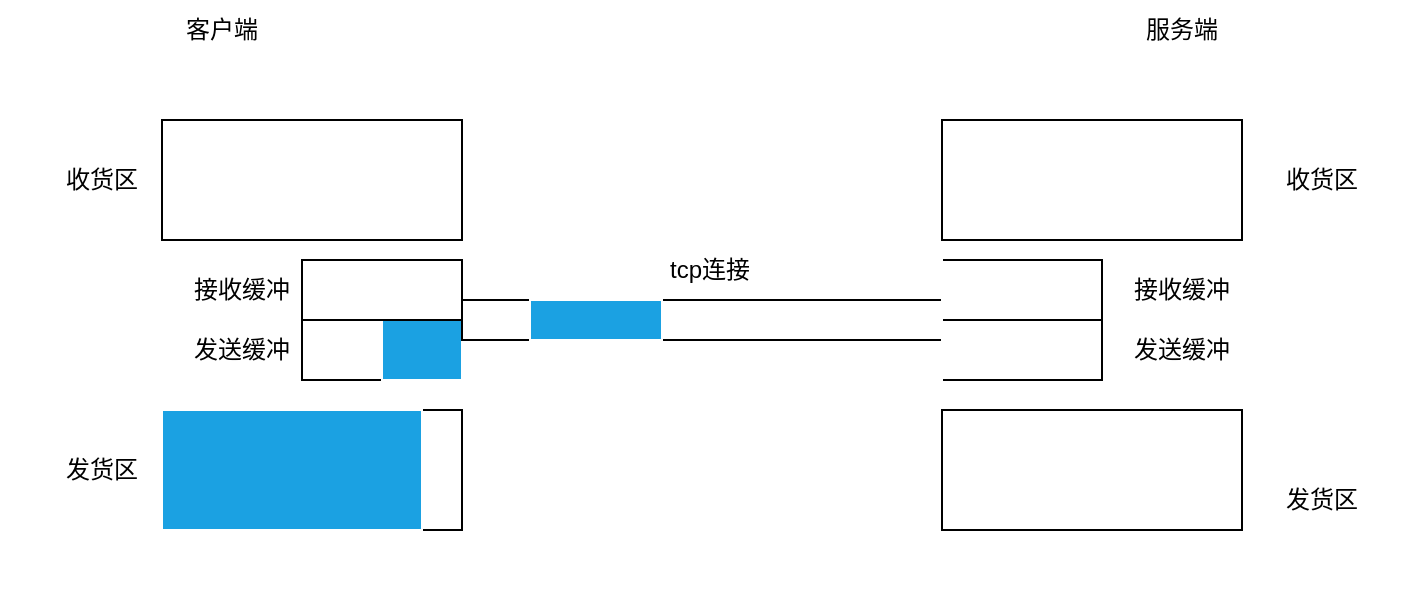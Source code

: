 <mxfile>
    <diagram id="QyFkRlclYH_Wge8nbu0W" name="拆包图">
        <mxGraphModel dx="1788" dy="842" grid="1" gridSize="10" guides="1" tooltips="1" connect="1" arrows="1" fold="1" page="1" pageScale="1" pageWidth="827" pageHeight="1169" math="0" shadow="0">
            <root>
                <mxCell id="UaKJABe7PAXAUNxV_94r-0"/>
                <mxCell id="UaKJABe7PAXAUNxV_94r-1" parent="UaKJABe7PAXAUNxV_94r-0"/>
                <mxCell id="UaKJABe7PAXAUNxV_94r-33" value="" style="rounded=1;whiteSpace=wrap;html=1;strokeColor=#FFFFFF;fillColor=none;" parent="UaKJABe7PAXAUNxV_94r-1" vertex="1">
                    <mxGeometry x="60" y="230" width="230" height="270" as="geometry"/>
                </mxCell>
                <mxCell id="UaKJABe7PAXAUNxV_94r-8" value="tcp连接" style="text;html=1;strokeColor=none;fillColor=none;align=center;verticalAlign=middle;whiteSpace=wrap;rounded=0;" parent="UaKJABe7PAXAUNxV_94r-1" vertex="1">
                    <mxGeometry x="384" y="320" width="60" height="30" as="geometry"/>
                </mxCell>
                <mxCell id="UaKJABe7PAXAUNxV_94r-12" value="" style="rounded=0;whiteSpace=wrap;html=1;" parent="UaKJABe7PAXAUNxV_94r-1" vertex="1">
                    <mxGeometry x="210" y="360" width="80" height="30" as="geometry"/>
                </mxCell>
                <mxCell id="UaKJABe7PAXAUNxV_94r-14" value="" style="rounded=0;whiteSpace=wrap;html=1;fillColor=#1ba1e2;fontColor=#ffffff;strokeColor=#FFFFFF;" parent="UaKJABe7PAXAUNxV_94r-1" vertex="1">
                    <mxGeometry x="250" y="360" width="40" height="30" as="geometry"/>
                </mxCell>
                <mxCell id="UaKJABe7PAXAUNxV_94r-20" value="" style="rounded=0;whiteSpace=wrap;html=1;" parent="UaKJABe7PAXAUNxV_94r-1" vertex="1">
                    <mxGeometry x="290" y="350" width="240" height="20" as="geometry"/>
                </mxCell>
                <mxCell id="UaKJABe7PAXAUNxV_94r-15" value="" style="rounded=0;whiteSpace=wrap;html=1;fillColor=#1ba1e2;fontColor=#ffffff;strokeColor=#FFFFFF;" parent="UaKJABe7PAXAUNxV_94r-1" vertex="1">
                    <mxGeometry x="324" y="350" width="66" height="20" as="geometry"/>
                </mxCell>
                <mxCell id="UaKJABe7PAXAUNxV_94r-22" value="发送缓冲" style="text;html=1;strokeColor=none;fillColor=none;align=center;verticalAlign=middle;whiteSpace=wrap;rounded=0;" parent="UaKJABe7PAXAUNxV_94r-1" vertex="1">
                    <mxGeometry x="150" y="360" width="60" height="30" as="geometry"/>
                </mxCell>
                <mxCell id="UaKJABe7PAXAUNxV_94r-23" value="" style="rounded=0;whiteSpace=wrap;html=1;" parent="UaKJABe7PAXAUNxV_94r-1" vertex="1">
                    <mxGeometry x="210" y="330" width="80" height="30" as="geometry"/>
                </mxCell>
                <mxCell id="UaKJABe7PAXAUNxV_94r-24" value="接收缓冲" style="text;html=1;strokeColor=none;fillColor=none;align=center;verticalAlign=middle;whiteSpace=wrap;rounded=0;" parent="UaKJABe7PAXAUNxV_94r-1" vertex="1">
                    <mxGeometry x="150" y="330" width="60" height="30" as="geometry"/>
                </mxCell>
                <mxCell id="UaKJABe7PAXAUNxV_94r-25" value="" style="rounded=0;whiteSpace=wrap;html=1;" parent="UaKJABe7PAXAUNxV_94r-1" vertex="1">
                    <mxGeometry x="140" y="405" width="150" height="60" as="geometry"/>
                </mxCell>
                <mxCell id="UaKJABe7PAXAUNxV_94r-26" value="" style="rounded=0;whiteSpace=wrap;html=1;fillColor=#1ba1e2;fontColor=#ffffff;strokeColor=#FFFFFF;" parent="UaKJABe7PAXAUNxV_94r-1" vertex="1">
                    <mxGeometry x="140" y="405" width="130" height="60" as="geometry"/>
                </mxCell>
                <mxCell id="UaKJABe7PAXAUNxV_94r-27" value="" style="rounded=0;whiteSpace=wrap;html=1;" parent="UaKJABe7PAXAUNxV_94r-1" vertex="1">
                    <mxGeometry x="530" y="360" width="80" height="30" as="geometry"/>
                </mxCell>
                <mxCell id="UaKJABe7PAXAUNxV_94r-29" value="发送缓冲" style="text;html=1;strokeColor=none;fillColor=none;align=center;verticalAlign=middle;whiteSpace=wrap;rounded=0;" parent="UaKJABe7PAXAUNxV_94r-1" vertex="1">
                    <mxGeometry x="620" y="360" width="60" height="30" as="geometry"/>
                </mxCell>
                <mxCell id="UaKJABe7PAXAUNxV_94r-30" value="" style="rounded=0;whiteSpace=wrap;html=1;" parent="UaKJABe7PAXAUNxV_94r-1" vertex="1">
                    <mxGeometry x="530" y="330" width="80" height="30" as="geometry"/>
                </mxCell>
                <mxCell id="UaKJABe7PAXAUNxV_94r-31" value="接收缓冲" style="text;html=1;strokeColor=none;fillColor=none;align=center;verticalAlign=middle;whiteSpace=wrap;rounded=0;" parent="UaKJABe7PAXAUNxV_94r-1" vertex="1">
                    <mxGeometry x="620" y="330" width="60" height="30" as="geometry"/>
                </mxCell>
                <mxCell id="UaKJABe7PAXAUNxV_94r-32" value="发货区" style="text;html=1;strokeColor=none;fillColor=none;align=center;verticalAlign=middle;whiteSpace=wrap;rounded=0;" parent="UaKJABe7PAXAUNxV_94r-1" vertex="1">
                    <mxGeometry x="70" y="420" width="80" height="30" as="geometry"/>
                </mxCell>
                <mxCell id="UaKJABe7PAXAUNxV_94r-34" value="客户端" style="text;html=1;strokeColor=none;fillColor=none;align=center;verticalAlign=middle;whiteSpace=wrap;rounded=0;" parent="UaKJABe7PAXAUNxV_94r-1" vertex="1">
                    <mxGeometry x="140" y="200" width="60" height="30" as="geometry"/>
                </mxCell>
                <mxCell id="UaKJABe7PAXAUNxV_94r-35" value="" style="rounded=1;whiteSpace=wrap;html=1;strokeColor=#FFFFFF;fillColor=none;" parent="UaKJABe7PAXAUNxV_94r-1" vertex="1">
                    <mxGeometry x="530" y="230" width="230" height="270" as="geometry"/>
                </mxCell>
                <mxCell id="UaKJABe7PAXAUNxV_94r-36" value="" style="rounded=0;whiteSpace=wrap;html=1;" parent="UaKJABe7PAXAUNxV_94r-1" vertex="1">
                    <mxGeometry x="140" y="260" width="150" height="60" as="geometry"/>
                </mxCell>
                <mxCell id="UaKJABe7PAXAUNxV_94r-37" value="收货区" style="text;html=1;strokeColor=none;fillColor=none;align=center;verticalAlign=middle;whiteSpace=wrap;rounded=0;" parent="UaKJABe7PAXAUNxV_94r-1" vertex="1">
                    <mxGeometry x="70" y="275" width="80" height="30" as="geometry"/>
                </mxCell>
                <mxCell id="UaKJABe7PAXAUNxV_94r-38" value="" style="rounded=0;whiteSpace=wrap;html=1;" parent="UaKJABe7PAXAUNxV_94r-1" vertex="1">
                    <mxGeometry x="530" y="260" width="150" height="60" as="geometry"/>
                </mxCell>
                <mxCell id="UaKJABe7PAXAUNxV_94r-39" value="收货区" style="text;html=1;strokeColor=none;fillColor=none;align=center;verticalAlign=middle;whiteSpace=wrap;rounded=0;" parent="UaKJABe7PAXAUNxV_94r-1" vertex="1">
                    <mxGeometry x="680" y="275" width="80" height="30" as="geometry"/>
                </mxCell>
                <mxCell id="UaKJABe7PAXAUNxV_94r-40" value="" style="rounded=0;whiteSpace=wrap;html=1;" parent="UaKJABe7PAXAUNxV_94r-1" vertex="1">
                    <mxGeometry x="530" y="405" width="150" height="60" as="geometry"/>
                </mxCell>
                <mxCell id="UaKJABe7PAXAUNxV_94r-41" value="发货区" style="text;html=1;strokeColor=none;fillColor=none;align=center;verticalAlign=middle;whiteSpace=wrap;rounded=0;" parent="UaKJABe7PAXAUNxV_94r-1" vertex="1">
                    <mxGeometry x="680" y="435" width="80" height="30" as="geometry"/>
                </mxCell>
                <mxCell id="UaKJABe7PAXAUNxV_94r-42" value="服务端" style="text;html=1;strokeColor=none;fillColor=none;align=center;verticalAlign=middle;whiteSpace=wrap;rounded=0;" parent="UaKJABe7PAXAUNxV_94r-1" vertex="1">
                    <mxGeometry x="620" y="200" width="60" height="30" as="geometry"/>
                </mxCell>
            </root>
        </mxGraphModel>
    </diagram>
    <diagram id="Biu67a_eYHCAKZCPrpXr" name="Model-1">
        <mxGraphModel dx="2188" dy="442" grid="0" gridSize="10" guides="1" tooltips="1" connect="1" arrows="1" fold="1" page="0" pageScale="1" pageWidth="827" pageHeight="1169" math="0" shadow="0">
            <root>
                <mxCell id="wnQJwDpq4NG_0scp0d9E-0"/>
                <mxCell id="wnQJwDpq4NG_0scp0d9E-1" parent="wnQJwDpq4NG_0scp0d9E-0"/>
                <mxCell id="uRYG12ZJpqSl4SAKRl5s-8" value="" style="rounded=0;whiteSpace=wrap;html=1;" parent="wnQJwDpq4NG_0scp0d9E-1" vertex="1">
                    <mxGeometry x="230" y="590" width="287" height="180" as="geometry"/>
                </mxCell>
                <mxCell id="uRYG12ZJpqSl4SAKRl5s-10" style="edgeStyle=none;html=1;entryX=0;entryY=0.25;entryDx=0;entryDy=0;" parent="wnQJwDpq4NG_0scp0d9E-1" source="uRYG12ZJpqSl4SAKRl5s-0" target="uRYG12ZJpqSl4SAKRl5s-3" edge="1">
                    <mxGeometry relative="1" as="geometry"/>
                </mxCell>
                <mxCell id="uRYG12ZJpqSl4SAKRl5s-0" value="client" style="rounded=1;whiteSpace=wrap;html=1;" parent="wnQJwDpq4NG_0scp0d9E-1" vertex="1">
                    <mxGeometry x="-220" y="510" width="120" height="30" as="geometry"/>
                </mxCell>
                <mxCell id="uRYG12ZJpqSl4SAKRl5s-11" style="edgeStyle=none;html=1;entryX=0;entryY=0.5;entryDx=0;entryDy=0;" parent="wnQJwDpq4NG_0scp0d9E-1" source="uRYG12ZJpqSl4SAKRl5s-1" target="uRYG12ZJpqSl4SAKRl5s-3" edge="1">
                    <mxGeometry relative="1" as="geometry"/>
                </mxCell>
                <mxCell id="uRYG12ZJpqSl4SAKRl5s-1" value="client" style="rounded=1;whiteSpace=wrap;html=1;" parent="wnQJwDpq4NG_0scp0d9E-1" vertex="1">
                    <mxGeometry x="-220" y="560" width="120" height="30" as="geometry"/>
                </mxCell>
                <mxCell id="uRYG12ZJpqSl4SAKRl5s-12" style="edgeStyle=none;html=1;entryX=0;entryY=0.75;entryDx=0;entryDy=0;" parent="wnQJwDpq4NG_0scp0d9E-1" source="uRYG12ZJpqSl4SAKRl5s-2" target="uRYG12ZJpqSl4SAKRl5s-3" edge="1">
                    <mxGeometry relative="1" as="geometry"/>
                </mxCell>
                <mxCell id="uRYG12ZJpqSl4SAKRl5s-2" value="client" style="rounded=1;whiteSpace=wrap;html=1;" parent="wnQJwDpq4NG_0scp0d9E-1" vertex="1">
                    <mxGeometry x="-220" y="610" width="120" height="30" as="geometry"/>
                </mxCell>
                <mxCell id="uRYG12ZJpqSl4SAKRl5s-16" style="edgeStyle=none;html=1;" parent="wnQJwDpq4NG_0scp0d9E-1" source="uRYG12ZJpqSl4SAKRl5s-3" target="uRYG12ZJpqSl4SAKRl5s-8" edge="1">
                    <mxGeometry relative="1" as="geometry"/>
                </mxCell>
                <mxCell id="uRYG12ZJpqSl4SAKRl5s-3" value="MainReactor" style="rounded=1;whiteSpace=wrap;html=1;" parent="wnQJwDpq4NG_0scp0d9E-1" vertex="1">
                    <mxGeometry x="270" y="415" width="206" height="95" as="geometry"/>
                </mxCell>
                <mxCell id="uRYG12ZJpqSl4SAKRl5s-4" value="SubReactor1" style="rounded=1;whiteSpace=wrap;html=1;" parent="wnQJwDpq4NG_0scp0d9E-1" vertex="1">
                    <mxGeometry x="250" y="610" width="120" height="60" as="geometry"/>
                </mxCell>
                <mxCell id="uRYG12ZJpqSl4SAKRl5s-5" value="SubReactor2" style="rounded=1;whiteSpace=wrap;html=1;" parent="wnQJwDpq4NG_0scp0d9E-1" vertex="1">
                    <mxGeometry x="380" y="610" width="120" height="60" as="geometry"/>
                </mxCell>
                <mxCell id="uRYG12ZJpqSl4SAKRl5s-6" value="SubReactor4" style="rounded=1;whiteSpace=wrap;html=1;" parent="wnQJwDpq4NG_0scp0d9E-1" vertex="1">
                    <mxGeometry x="250" y="680" width="120" height="70" as="geometry"/>
                </mxCell>
                <mxCell id="uRYG12ZJpqSl4SAKRl5s-7" value="SubReactor4" style="rounded=1;whiteSpace=wrap;html=1;" parent="wnQJwDpq4NG_0scp0d9E-1" vertex="1">
                    <mxGeometry x="380" y="680" width="120" height="70" as="geometry"/>
                </mxCell>
                <mxCell id="uRYG12ZJpqSl4SAKRl5s-9" value="thread pool" style="text;html=1;strokeColor=none;fillColor=none;align=center;verticalAlign=middle;whiteSpace=wrap;rounded=0;" parent="wnQJwDpq4NG_0scp0d9E-1" vertex="1">
                    <mxGeometry x="517" y="665" width="90" height="30" as="geometry"/>
                </mxCell>
                <mxCell id="uRYG12ZJpqSl4SAKRl5s-13" value="连接请求" style="text;html=1;strokeColor=none;fillColor=none;align=center;verticalAlign=middle;whiteSpace=wrap;rounded=0;" parent="wnQJwDpq4NG_0scp0d9E-1" vertex="1">
                    <mxGeometry x="20" y="447.5" width="60" height="30" as="geometry"/>
                </mxCell>
                <mxCell id="uRYG12ZJpqSl4SAKRl5s-17" value="notify&lt;br&gt;(主线程处理完请求连接后，通知子线程并将acceptfd写入子线程的消息队列）" style="text;html=1;strokeColor=none;fillColor=none;align=center;verticalAlign=middle;whiteSpace=wrap;rounded=0;" parent="wnQJwDpq4NG_0scp0d9E-1" vertex="1">
                    <mxGeometry x="370" y="530" width="430" height="30" as="geometry"/>
                </mxCell>
                <mxCell id="uRYG12ZJpqSl4SAKRl5s-18" value="消息队列" style="rounded=0;whiteSpace=wrap;html=1;" parent="wnQJwDpq4NG_0scp0d9E-1" vertex="1">
                    <mxGeometry x="250" y="645" width="120" height="20" as="geometry"/>
                </mxCell>
                <mxCell id="uRYG12ZJpqSl4SAKRl5s-19" value="消息队列" style="rounded=0;whiteSpace=wrap;html=1;" parent="wnQJwDpq4NG_0scp0d9E-1" vertex="1">
                    <mxGeometry x="380" y="645" width="120" height="20" as="geometry"/>
                </mxCell>
                <mxCell id="uRYG12ZJpqSl4SAKRl5s-20" value="消息队列" style="rounded=0;whiteSpace=wrap;html=1;" parent="wnQJwDpq4NG_0scp0d9E-1" vertex="1">
                    <mxGeometry x="250" y="720" width="120" height="20" as="geometry"/>
                </mxCell>
                <mxCell id="uRYG12ZJpqSl4SAKRl5s-21" value="消息队列" style="rounded=0;whiteSpace=wrap;html=1;" parent="wnQJwDpq4NG_0scp0d9E-1" vertex="1">
                    <mxGeometry x="380" y="720" width="120" height="20" as="geometry"/>
                </mxCell>
                <mxCell id="uRYG12ZJpqSl4SAKRl5s-22" value="" style="endArrow=none;dashed=1;html=1;exitX=1;exitY=0.5;exitDx=0;exitDy=0;entryX=0;entryY=0.25;entryDx=0;entryDy=0;" parent="wnQJwDpq4NG_0scp0d9E-1" source="uRYG12ZJpqSl4SAKRl5s-0" target="uRYG12ZJpqSl4SAKRl5s-4" edge="1">
                    <mxGeometry width="50" height="50" relative="1" as="geometry">
                        <mxPoint x="550" y="470" as="sourcePoint"/>
                        <mxPoint x="600" y="420" as="targetPoint"/>
                    </mxGeometry>
                </mxCell>
                <mxCell id="uRYG12ZJpqSl4SAKRl5s-24" value="" style="endArrow=none;dashed=1;html=1;exitX=1;exitY=0.5;exitDx=0;exitDy=0;entryX=0;entryY=0.25;entryDx=0;entryDy=0;" parent="wnQJwDpq4NG_0scp0d9E-1" source="uRYG12ZJpqSl4SAKRl5s-1" target="uRYG12ZJpqSl4SAKRl5s-6" edge="1">
                    <mxGeometry width="50" height="50" relative="1" as="geometry">
                        <mxPoint x="550" y="460" as="sourcePoint"/>
                        <mxPoint x="260" y="700" as="targetPoint"/>
                    </mxGeometry>
                </mxCell>
                <mxCell id="uRYG12ZJpqSl4SAKRl5s-25" value="" style="endArrow=none;dashed=1;html=1;exitX=1;exitY=0.25;exitDx=0;exitDy=0;entryX=0;entryY=0.25;entryDx=0;entryDy=0;" parent="wnQJwDpq4NG_0scp0d9E-1" source="uRYG12ZJpqSl4SAKRl5s-2" target="uRYG12ZJpqSl4SAKRl5s-6" edge="1">
                    <mxGeometry width="50" height="50" relative="1" as="geometry">
                        <mxPoint x="550" y="460" as="sourcePoint"/>
                        <mxPoint x="600" y="410" as="targetPoint"/>
                    </mxGeometry>
                </mxCell>
                <mxCell id="uRYG12ZJpqSl4SAKRl5s-26" value="用于数据收发的acceptfd" style="text;html=1;strokeColor=none;fillColor=none;align=center;verticalAlign=middle;whiteSpace=wrap;rounded=0;" parent="wnQJwDpq4NG_0scp0d9E-1" vertex="1">
                    <mxGeometry x="-10" y="600" width="180" height="30" as="geometry"/>
                </mxCell>
            </root>
        </mxGraphModel>
    </diagram>
    <diagram id="PvpKgmDp-BPa8ZGQhezf" name="Model-2">
        <mxGraphModel dx="2188" dy="1242" grid="0" gridSize="10" guides="1" tooltips="1" connect="1" arrows="1" fold="1" page="0" pageScale="1" pageWidth="827" pageHeight="1169" math="0" shadow="0">
            <root>
                <mxCell id="0"/>
                <mxCell id="1" parent="0"/>
                <mxCell id="qmhwZYC7tP6_yZCLhKVV-6" value="" style="rounded=0;whiteSpace=wrap;html=1;shadow=0;sketch=0;" parent="1" vertex="1">
                    <mxGeometry x="287" y="-35" width="417" height="238" as="geometry"/>
                </mxCell>
                <mxCell id="qmhwZYC7tP6_yZCLhKVV-3" value="server进程" style="text;html=1;strokeColor=none;fillColor=none;align=center;verticalAlign=middle;whiteSpace=wrap;rounded=0;shadow=0;sketch=0;" parent="1" vertex="1">
                    <mxGeometry x="458" y="-65" width="60" height="30" as="geometry"/>
                </mxCell>
                <mxCell id="qmhwZYC7tP6_yZCLhKVV-7" value="main线程&lt;br&gt;tcp_server+event_loop" style="rounded=1;whiteSpace=wrap;html=1;shadow=0;sketch=0;" parent="1" vertex="1">
                    <mxGeometry x="312" y="-24" width="133" height="216" as="geometry"/>
                </mxCell>
                <mxCell id="qmhwZYC7tP6_yZCLhKVV-8" value="子线程1&lt;br&gt;线程栈上创建tcp_server和event_loop" style="rounded=1;whiteSpace=wrap;html=1;shadow=0;sketch=0;" parent="1" vertex="1">
                    <mxGeometry x="469" y="-24" width="218" height="60" as="geometry"/>
                </mxCell>
                <mxCell id="qmhwZYC7tP6_yZCLhKVV-11" value="子线程2&lt;br&gt;线程栈上创建tcp_server和event_loop" style="rounded=1;whiteSpace=wrap;html=1;shadow=0;sketch=0;" parent="1" vertex="1">
                    <mxGeometry x="469" y="57" width="218" height="60" as="geometry"/>
                </mxCell>
                <mxCell id="qmhwZYC7tP6_yZCLhKVV-12" value="子线程3&lt;br&gt;线程栈上创建tcp_server和event_loop" style="rounded=1;whiteSpace=wrap;html=1;shadow=0;sketch=0;" parent="1" vertex="1">
                    <mxGeometry x="469" y="131" width="218" height="60" as="geometry"/>
                </mxCell>
                <mxCell id="qmhwZYC7tP6_yZCLhKVV-14" style="edgeStyle=none;html=1;entryX=0;entryY=0.5;entryDx=0;entryDy=0;" parent="1" source="qmhwZYC7tP6_yZCLhKVV-13" target="qmhwZYC7tP6_yZCLhKVV-6" edge="1">
                    <mxGeometry relative="1" as="geometry"/>
                </mxCell>
                <mxCell id="qmhwZYC7tP6_yZCLhKVV-13" value="client" style="rounded=0;whiteSpace=wrap;html=1;shadow=0;sketch=0;" parent="1" vertex="1">
                    <mxGeometry x="-279" y="54" width="120" height="60" as="geometry"/>
                </mxCell>
                <mxCell id="qmhwZYC7tP6_yZCLhKVV-15" value="发起请求" style="text;html=1;strokeColor=none;fillColor=none;align=center;verticalAlign=middle;whiteSpace=wrap;rounded=0;shadow=0;sketch=0;" parent="1" vertex="1">
                    <mxGeometry x="133" y="54" width="60" height="30" as="geometry"/>
                </mxCell>
                <mxCell id="qmhwZYC7tP6_yZCLhKVV-16" value="server内部所有线程都监听同一个ip+port，使用SO_REUSEPORT来避免竞争，由内核决定唤醒哪个线程(epoll_wait返回)" style="text;html=1;strokeColor=none;fillColor=none;align=center;verticalAlign=middle;whiteSpace=wrap;rounded=0;shadow=0;sketch=0;" parent="1" vertex="1">
                    <mxGeometry x="-120" y="90" width="368.5" height="30" as="geometry"/>
                </mxCell>
            </root>
        </mxGraphModel>
    </diagram>
    <diagram id="60ihpKsAWhAbs5bGcW4B" name="时序图">
        <mxGraphModel dx="2713" dy="946" grid="1" gridSize="10" guides="1" tooltips="1" connect="1" arrows="1" fold="1" page="0" pageScale="1" pageWidth="827" pageHeight="1169" math="0" shadow="0">
            <root>
                <mxCell id="0"/>
                <mxCell id="1" parent="0"/>
                <mxCell id="Bjw0SDMJWI61tHOKEwVV-1" value="主线程" style="shape=umlLifeline;perimeter=lifelinePerimeter;whiteSpace=wrap;html=1;container=1;collapsible=0;recursiveResize=0;outlineConnect=0;" parent="1" vertex="1">
                    <mxGeometry x="-210" y="50" width="100" height="530" as="geometry"/>
                </mxCell>
                <mxCell id="Bjw0SDMJWI61tHOKEwVV-44" value="" style="html=1;points=[];perimeter=orthogonalPerimeter;" parent="Bjw0SDMJWI61tHOKEwVV-1" vertex="1">
                    <mxGeometry x="45" y="70" width="10" height="50" as="geometry"/>
                </mxCell>
                <mxCell id="Bjw0SDMJWI61tHOKEwVV-45" value="初始化" style="text;html=1;strokeColor=none;fillColor=none;align=center;verticalAlign=middle;whiteSpace=wrap;rounded=0;" parent="Bjw0SDMJWI61tHOKEwVV-1" vertex="1">
                    <mxGeometry x="-15" y="70" width="60" height="30" as="geometry"/>
                </mxCell>
                <mxCell id="Bjw0SDMJWI61tHOKEwVV-3" value="IO线程1" style="shape=umlLifeline;perimeter=lifelinePerimeter;whiteSpace=wrap;html=1;container=1;collapsible=0;recursiveResize=0;outlineConnect=0;" parent="1" vertex="1">
                    <mxGeometry x="-20" y="50" width="100" height="540" as="geometry"/>
                </mxCell>
                <mxCell id="Bjw0SDMJWI61tHOKEwVV-32" value="" style="html=1;points=[];perimeter=orthogonalPerimeter;" parent="Bjw0SDMJWI61tHOKEwVV-3" vertex="1">
                    <mxGeometry x="45" y="360" width="10" height="40" as="geometry"/>
                </mxCell>
                <mxCell id="Bjw0SDMJWI61tHOKEwVV-47" value="" style="html=1;points=[];perimeter=orthogonalPerimeter;" parent="Bjw0SDMJWI61tHOKEwVV-3" vertex="1">
                    <mxGeometry x="45" y="90" width="10" height="30" as="geometry"/>
                </mxCell>
                <mxCell id="Bjw0SDMJWI61tHOKEwVV-37" value="" style="html=1;points=[];perimeter=orthogonalPerimeter;" parent="Bjw0SDMJWI61tHOKEwVV-3" vertex="1">
                    <mxGeometry x="45" y="440" width="10" height="100" as="geometry"/>
                </mxCell>
                <mxCell id="Bjw0SDMJWI61tHOKEwVV-9" value="" style="html=1;points=[];perimeter=orthogonalPerimeter;" parent="Bjw0SDMJWI61tHOKEwVV-3" vertex="1">
                    <mxGeometry x="45" y="190" width="10" height="60" as="geometry"/>
                </mxCell>
                <mxCell id="Bjw0SDMJWI61tHOKEwVV-25" style="edgeStyle=none;html=1;" parent="Bjw0SDMJWI61tHOKEwVV-3" source="Bjw0SDMJWI61tHOKEwVV-9" target="Bjw0SDMJWI61tHOKEwVV-9" edge="1">
                    <mxGeometry relative="1" as="geometry"/>
                </mxCell>
                <mxCell id="Bjw0SDMJWI61tHOKEwVV-28" style="edgeStyle=none;html=1;entryX=0.433;entryY=-0.001;entryDx=0;entryDy=0;entryPerimeter=0;" parent="Bjw0SDMJWI61tHOKEwVV-3" source="Bjw0SDMJWI61tHOKEwVV-9" edge="1">
                    <mxGeometry relative="1" as="geometry">
                        <mxPoint x="49.33" y="249.97" as="targetPoint"/>
                    </mxGeometry>
                </mxCell>
                <mxCell id="Bjw0SDMJWI61tHOKEwVV-13" style="edgeStyle=none;html=1;" parent="1" source="Bjw0SDMJWI61tHOKEwVV-19" target="Bjw0SDMJWI61tHOKEwVV-3" edge="1">
                    <mxGeometry relative="1" as="geometry">
                        <mxPoint x="-480" y="235" as="sourcePoint"/>
                        <mxPoint x="-160" y="250" as="targetPoint"/>
                        <Array as="points">
                            <mxPoint x="-190" y="240"/>
                        </Array>
                    </mxGeometry>
                </mxCell>
                <mxCell id="Bjw0SDMJWI61tHOKEwVV-14" value="" style="shape=umlActor;verticalLabelPosition=bottom;verticalAlign=top;html=1;" parent="1" vertex="1">
                    <mxGeometry x="-460" y="160" width="30" height="60" as="geometry"/>
                </mxCell>
                <mxCell id="Bjw0SDMJWI61tHOKEwVV-17" value="" style="endArrow=none;dashed=1;html=1;dashPattern=1 3;strokeWidth=2;startArrow=none;" parent="1" source="Bjw0SDMJWI61tHOKEwVV-19" target="Bjw0SDMJWI61tHOKEwVV-14" edge="1">
                    <mxGeometry width="50" height="50" relative="1" as="geometry">
                        <mxPoint x="-445" y="550" as="sourcePoint"/>
                        <mxPoint x="255" y="160" as="targetPoint"/>
                    </mxGeometry>
                </mxCell>
                <mxCell id="Bjw0SDMJWI61tHOKEwVV-20" value="" style="endArrow=none;dashed=1;html=1;dashPattern=1 3;strokeWidth=2;startArrow=none;" parent="1" source="Bjw0SDMJWI61tHOKEwVV-30" target="Bjw0SDMJWI61tHOKEwVV-19" edge="1">
                    <mxGeometry width="50" height="50" relative="1" as="geometry">
                        <mxPoint x="-445" y="550" as="sourcePoint"/>
                        <mxPoint x="-445" y="220" as="targetPoint"/>
                    </mxGeometry>
                </mxCell>
                <mxCell id="Bjw0SDMJWI61tHOKEwVV-19" value="" style="html=1;points=[];perimeter=orthogonalPerimeter;" parent="1" vertex="1">
                    <mxGeometry x="-450" y="230" width="10" height="60" as="geometry"/>
                </mxCell>
                <mxCell id="Bjw0SDMJWI61tHOKEwVV-21" value="访问请求" style="text;html=1;strokeColor=none;fillColor=none;align=center;verticalAlign=middle;whiteSpace=wrap;rounded=0;" parent="1" vertex="1">
                    <mxGeometry x="-330" y="220" width="60" height="30" as="geometry"/>
                </mxCell>
                <mxCell id="Bjw0SDMJWI61tHOKEwVV-26" value="acceptor处理新链接" style="text;html=1;strokeColor=none;fillColor=none;align=center;verticalAlign=middle;whiteSpace=wrap;rounded=0;" parent="1" vertex="1">
                    <mxGeometry x="50" y="260" width="140" height="30" as="geometry"/>
                </mxCell>
                <mxCell id="Bjw0SDMJWI61tHOKEwVV-31" value="" style="endArrow=none;dashed=1;html=1;dashPattern=1 3;strokeWidth=2;" parent="1" target="Bjw0SDMJWI61tHOKEwVV-30" edge="1">
                    <mxGeometry width="50" height="50" relative="1" as="geometry">
                        <mxPoint x="-445" y="680" as="sourcePoint"/>
                        <mxPoint x="-445.0" y="290" as="targetPoint"/>
                    </mxGeometry>
                </mxCell>
                <mxCell id="Bjw0SDMJWI61tHOKEwVV-33" style="edgeStyle=none;html=1;" parent="1" source="Bjw0SDMJWI61tHOKEwVV-30" target="Bjw0SDMJWI61tHOKEwVV-3" edge="1">
                    <mxGeometry relative="1" as="geometry"/>
                </mxCell>
                <mxCell id="Bjw0SDMJWI61tHOKEwVV-30" value="" style="html=1;points=[];perimeter=orthogonalPerimeter;" parent="1" vertex="1">
                    <mxGeometry x="-450" y="380" width="10" height="60" as="geometry"/>
                </mxCell>
                <mxCell id="Bjw0SDMJWI61tHOKEwVV-34" value="发送业务数据" style="text;html=1;strokeColor=none;fillColor=none;align=center;verticalAlign=middle;whiteSpace=wrap;rounded=0;" parent="1" vertex="1">
                    <mxGeometry x="-345" y="380" width="90" height="30" as="geometry"/>
                </mxCell>
                <mxCell id="Bjw0SDMJWI61tHOKEwVV-36" value="接收数据并拷贝到buffer中" style="text;html=1;strokeColor=none;fillColor=none;align=center;verticalAlign=middle;whiteSpace=wrap;rounded=0;" parent="1" vertex="1">
                    <mxGeometry x="40" y="420" width="150" height="30" as="geometry"/>
                </mxCell>
                <mxCell id="Bjw0SDMJWI61tHOKEwVV-42" style="edgeStyle=none;html=1;" parent="1" source="Bjw0SDMJWI61tHOKEwVV-37" target="Bjw0SDMJWI61tHOKEwVV-41" edge="1">
                    <mxGeometry relative="1" as="geometry">
                        <Array as="points">
                            <mxPoint x="-210" y="590"/>
                        </Array>
                    </mxGeometry>
                </mxCell>
                <mxCell id="Bjw0SDMJWI61tHOKEwVV-40" value="1,回调：数据有效性判断&lt;br&gt;2,如果数据有效,回调：数据接收" style="text;html=1;strokeColor=none;fillColor=none;align=center;verticalAlign=middle;whiteSpace=wrap;rounded=0;" parent="1" vertex="1">
                    <mxGeometry x="40" y="490" width="185" height="30" as="geometry"/>
                </mxCell>
                <mxCell id="Bjw0SDMJWI61tHOKEwVV-41" value="" style="html=1;points=[];perimeter=orthogonalPerimeter;" parent="1" vertex="1">
                    <mxGeometry x="-450" y="580" width="10" height="60" as="geometry"/>
                </mxCell>
                <mxCell id="Bjw0SDMJWI61tHOKEwVV-43" value="使用返回数据做业务逻辑" style="text;html=1;strokeColor=none;fillColor=none;align=center;verticalAlign=middle;whiteSpace=wrap;rounded=0;" parent="1" vertex="1">
                    <mxGeometry x="-340" y="560" width="80" height="30" as="geometry"/>
                </mxCell>
                <mxCell id="Bjw0SDMJWI61tHOKEwVV-46" style="edgeStyle=none;html=1;" parent="1" source="Bjw0SDMJWI61tHOKEwVV-44" target="Bjw0SDMJWI61tHOKEwVV-3" edge="1">
                    <mxGeometry relative="1" as="geometry"/>
                </mxCell>
                <mxCell id="Bjw0SDMJWI61tHOKEwVV-48" value="注册业务回调" style="text;html=1;strokeColor=none;fillColor=none;align=center;verticalAlign=middle;whiteSpace=wrap;rounded=0;" parent="1" vertex="1">
                    <mxGeometry x="-110" y="110" width="90" height="30" as="geometry"/>
                </mxCell>
            </root>
        </mxGraphModel>
    </diagram>
    <diagram id="MBLGiJVqjJ7YH5IteMPV" name="UML">
        <mxGraphModel dx="2157" dy="1152" grid="0" gridSize="10" guides="1" tooltips="1" connect="1" arrows="1" fold="1" page="0" pageScale="1" pageWidth="827" pageHeight="1169" background="none" math="0" shadow="0">
            <root>
                <mxCell id="0"/>
                <mxCell id="1" parent="0"/>
                <mxCell id="U5lcVpvxC29hos7KZ2_h-1" value="buffer" style="swimlane;fontStyle=1;align=center;verticalAlign=top;childLayout=stackLayout;horizontal=1;startSize=26;horizontalStack=0;resizeParent=1;resizeParentMax=0;resizeLast=0;collapsible=1;marginBottom=0;" parent="1" vertex="1">
                    <mxGeometry x="256" y="644" width="160" height="112" as="geometry"/>
                </mxCell>
                <mxCell id="IK1qUGEov7_-BCfXdFTV-25" value="- data_：std::vector&lt;char&gt;" style="text;strokeColor=none;fillColor=none;align=left;verticalAlign=top;spacingLeft=4;spacingRight=4;overflow=hidden;rotatable=0;points=[[0,0.5],[1,0.5]];portConstraint=eastwest;fontStyle=0" parent="U5lcVpvxC29hos7KZ2_h-1" vertex="1">
                    <mxGeometry y="26" width="160" height="26" as="geometry"/>
                </mxCell>
                <mxCell id="IK1qUGEov7_-BCfXdFTV-26" value="- writeidx_：size_t" style="text;strokeColor=none;fillColor=none;align=left;verticalAlign=top;spacingLeft=4;spacingRight=4;overflow=hidden;rotatable=0;points=[[0,0.5],[1,0.5]];portConstraint=eastwest;fontStyle=0" parent="U5lcVpvxC29hos7KZ2_h-1" vertex="1">
                    <mxGeometry y="52" width="160" height="26" as="geometry"/>
                </mxCell>
                <mxCell id="IK1qUGEov7_-BCfXdFTV-27" value="- readidx_：size_t" style="text;strokeColor=none;fillColor=none;align=left;verticalAlign=top;spacingLeft=4;spacingRight=4;overflow=hidden;rotatable=0;points=[[0,0.5],[1,0.5]];portConstraint=eastwest;fontStyle=0" parent="U5lcVpvxC29hos7KZ2_h-1" vertex="1">
                    <mxGeometry y="78" width="160" height="26" as="geometry"/>
                </mxCell>
                <mxCell id="U5lcVpvxC29hos7KZ2_h-3" value="" style="line;strokeWidth=1;fillColor=none;align=left;verticalAlign=middle;spacingTop=-1;spacingLeft=3;spacingRight=3;rotatable=0;labelPosition=right;points=[];portConstraint=eastwest;strokeColor=inherit;" parent="U5lcVpvxC29hos7KZ2_h-1" vertex="1">
                    <mxGeometry y="104" width="160" height="8" as="geometry"/>
                </mxCell>
                <mxCell id="GEJJUc_A0SpWcczu4vo1-1" value="connection_owner" style="swimlane;fontStyle=2;childLayout=stackLayout;horizontal=1;startSize=26;fillColor=none;horizontalStack=0;resizeParent=1;resizeParentMax=0;resizeLast=0;collapsible=1;marginBottom=0;" parent="1" vertex="1">
                    <mxGeometry x="797" y="622" width="190" height="182" as="geometry"/>
                </mxCell>
                <mxCell id="GEJJUc_A0SpWcczu4vo1-2" value="+ new_connection()：void" style="text;strokeColor=none;fillColor=none;align=left;verticalAlign=top;spacingLeft=4;spacingRight=4;overflow=hidden;rotatable=0;points=[[0,0.5],[1,0.5]];portConstraint=eastwest;fontStyle=2" parent="GEJJUc_A0SpWcczu4vo1-1" vertex="1">
                    <mxGeometry y="26" width="190" height="26" as="geometry"/>
                </mxCell>
                <mxCell id="GEJJUc_A0SpWcczu4vo1-3" value="+ del_connection()：void&#10;" style="text;strokeColor=none;fillColor=none;align=left;verticalAlign=top;spacingLeft=4;spacingRight=4;overflow=hidden;rotatable=0;points=[[0,0.5],[1,0.5]];portConstraint=eastwest;fontStyle=2" parent="GEJJUc_A0SpWcczu4vo1-1" vertex="1">
                    <mxGeometry y="52" width="190" height="26" as="geometry"/>
                </mxCell>
                <mxCell id="IK1qUGEov7_-BCfXdFTV-12" value="+ write_complete()：void" style="text;strokeColor=none;fillColor=none;align=left;verticalAlign=top;spacingLeft=4;spacingRight=4;overflow=hidden;rotatable=0;points=[[0,0.5],[1,0.5]];portConstraint=eastwest;fontStyle=2" parent="GEJJUc_A0SpWcczu4vo1-1" vertex="1">
                    <mxGeometry y="78" width="190" height="26" as="geometry"/>
                </mxCell>
                <mxCell id="IK1qUGEov7_-BCfXdFTV-13" value="+ recv_msg()：void " style="text;strokeColor=none;fillColor=none;align=left;verticalAlign=top;spacingLeft=4;spacingRight=4;overflow=hidden;rotatable=0;points=[[0,0.5],[1,0.5]];portConstraint=eastwest;" parent="GEJJUc_A0SpWcczu4vo1-1" vertex="1">
                    <mxGeometry y="104" width="190" height="26" as="geometry"/>
                </mxCell>
                <mxCell id="IK1qUGEov7_-BCfXdFTV-14" value="+ high_water_mark()：void " style="text;strokeColor=none;fillColor=none;align=left;verticalAlign=top;spacingLeft=4;spacingRight=4;overflow=hidden;rotatable=0;points=[[0,0.5],[1,0.5]];portConstraint=eastwest;fontStyle=2" parent="GEJJUc_A0SpWcczu4vo1-1" vertex="1">
                    <mxGeometry y="130" width="190" height="26" as="geometry"/>
                </mxCell>
                <mxCell id="IK1qUGEov7_-BCfXdFTV-15" value="+ get_loop()：event_loop* " style="text;strokeColor=none;fillColor=none;align=left;verticalAlign=top;spacingLeft=4;spacingRight=4;overflow=hidden;rotatable=0;points=[[0,0.5],[1,0.5]];portConstraint=eastwest;fontStyle=2" parent="GEJJUc_A0SpWcczu4vo1-1" vertex="1">
                    <mxGeometry y="156" width="190" height="26" as="geometry"/>
                </mxCell>
                <mxCell id="GEJJUc_A0SpWcczu4vo1-6" value="tcp_client" style="swimlane;fontStyle=1;align=center;verticalAlign=top;childLayout=stackLayout;horizontal=1;startSize=26;horizontalStack=0;resizeParent=1;resizeParentMax=0;resizeLast=0;collapsible=1;marginBottom=0;" parent="1" vertex="1">
                    <mxGeometry x="637" y="925" width="160" height="34" as="geometry"/>
                </mxCell>
                <mxCell id="GEJJUc_A0SpWcczu4vo1-8" value="" style="line;strokeWidth=1;fillColor=none;align=left;verticalAlign=middle;spacingTop=-1;spacingLeft=3;spacingRight=3;rotatable=0;labelPosition=right;points=[];portConstraint=eastwest;" parent="GEJJUc_A0SpWcczu4vo1-6" vertex="1">
                    <mxGeometry y="26" width="160" height="8" as="geometry"/>
                </mxCell>
                <mxCell id="GEJJUc_A0SpWcczu4vo1-10" value="tcp_server" style="swimlane;fontStyle=1;align=center;verticalAlign=top;childLayout=stackLayout;horizontal=1;startSize=26;horizontalStack=0;resizeParent=1;resizeParentMax=0;resizeLast=0;collapsible=1;marginBottom=0;" parent="1" vertex="1">
                    <mxGeometry x="1044" y="925" width="251" height="205" as="geometry"/>
                </mxCell>
                <mxCell id="GEJJUc_A0SpWcczu4vo1-11" value="- event_loop* main_loop_    //main中创建&#10;- acceptor* acceptor_" style="text;strokeColor=none;fillColor=none;align=left;verticalAlign=top;spacingLeft=4;spacingRight=4;overflow=hidden;rotatable=0;points=[[0,0.5],[1,0.5]];portConstraint=eastwest;" parent="GEJJUc_A0SpWcczu4vo1-10" vertex="1">
                    <mxGeometry y="26" width="251" height="39" as="geometry"/>
                </mxCell>
                <mxCell id="GEJJUc_A0SpWcczu4vo1-12" value="" style="line;strokeWidth=1;fillColor=none;align=left;verticalAlign=middle;spacingTop=-1;spacingLeft=3;spacingRight=3;rotatable=0;labelPosition=right;points=[];portConstraint=eastwest;" parent="GEJJUc_A0SpWcczu4vo1-10" vertex="1">
                    <mxGeometry y="65" width="251" height="8" as="geometry"/>
                </mxCell>
                <mxCell id="IK1qUGEov7_-BCfXdFTV-19" value="+ start()：void" style="text;strokeColor=none;fillColor=none;align=left;verticalAlign=top;spacingLeft=4;spacingRight=4;overflow=hidden;rotatable=0;points=[[0,0.5],[1,0.5]];portConstraint=eastwest;fontStyle=0" parent="GEJJUc_A0SpWcczu4vo1-10" vertex="1">
                    <mxGeometry y="73" width="251" height="26" as="geometry"/>
                </mxCell>
                <mxCell id="IK1qUGEov7_-BCfXdFTV-18" value="+ set_write_complete()：void" style="text;strokeColor=none;fillColor=none;align=left;verticalAlign=top;spacingLeft=4;spacingRight=4;overflow=hidden;rotatable=0;points=[[0,0.5],[1,0.5]];portConstraint=eastwest;fontStyle=0" parent="GEJJUc_A0SpWcczu4vo1-10" vertex="1">
                    <mxGeometry y="99" width="251" height="26" as="geometry"/>
                </mxCell>
                <mxCell id="IK1qUGEov7_-BCfXdFTV-20" value="+ set_del_connection()：void" style="text;strokeColor=none;fillColor=none;align=left;verticalAlign=top;spacingLeft=4;spacingRight=4;overflow=hidden;rotatable=0;points=[[0,0.5],[1,0.5]];portConstraint=eastwest;fontStyle=0" parent="GEJJUc_A0SpWcczu4vo1-10" vertex="1">
                    <mxGeometry y="125" width="251" height="26" as="geometry"/>
                </mxCell>
                <mxCell id="IK1qUGEov7_-BCfXdFTV-21" value="&lt;span style=&quot;&quot;&gt;&amp;nbsp;+ set_recv_msg_cb()：void&lt;/span&gt;" style="text;whiteSpace=wrap;html=1;" parent="GEJJUc_A0SpWcczu4vo1-10" vertex="1">
                    <mxGeometry y="151" width="251" height="27" as="geometry"/>
                </mxCell>
                <mxCell id="IK1qUGEov7_-BCfXdFTV-22" value="&lt;span style=&quot;&quot;&gt;&amp;nbsp;+ set_new_connection_cb()：void&lt;/span&gt;" style="text;whiteSpace=wrap;html=1;" parent="GEJJUc_A0SpWcczu4vo1-10" vertex="1">
                    <mxGeometry y="178" width="251" height="27" as="geometry"/>
                </mxCell>
                <mxCell id="GEJJUc_A0SpWcczu4vo1-15" value="tcp_connection" style="swimlane;fontStyle=1;align=center;verticalAlign=top;childLayout=stackLayout;horizontal=1;startSize=26;horizontalStack=0;resizeParent=1;resizeParentMax=0;resizeLast=0;collapsible=1;marginBottom=0;" parent="1" vertex="1">
                    <mxGeometry x="222" y="358" width="456" height="186" as="geometry"/>
                </mxCell>
                <mxCell id="GEJJUc_A0SpWcczu4vo1-16" value="- connection_owner *owner_ //基类指向svr或cli&#10;- buffer* recv_buf_;    //接收对端数据的buf&#10;- buffer* send_buf_;   //发送给对端数据的buf" style="text;strokeColor=none;fillColor=none;align=left;verticalAlign=top;spacingLeft=4;spacingRight=4;overflow=hidden;rotatable=0;points=[[0,0.5],[1,0.5]];portConstraint=eastwest;" parent="GEJJUc_A0SpWcczu4vo1-15" vertex="1">
                    <mxGeometry y="26" width="456" height="53" as="geometry"/>
                </mxCell>
                <mxCell id="GEJJUc_A0SpWcczu4vo1-17" value="" style="line;strokeWidth=1;fillColor=none;align=left;verticalAlign=middle;spacingTop=-1;spacingLeft=3;spacingRight=3;rotatable=0;labelPosition=right;points=[];portConstraint=eastwest;" parent="GEJJUc_A0SpWcczu4vo1-15" vertex="1">
                    <mxGeometry y="79" width="456" height="8" as="geometry"/>
                </mxCell>
                <mxCell id="IK1qUGEov7_-BCfXdFTV-16" value="+ tcp_connection(connection_owner* owner)" style="text;strokeColor=none;fillColor=none;align=left;verticalAlign=top;spacingLeft=4;spacingRight=4;overflow=hidden;rotatable=0;points=[[0,0.5],[1,0.5]];portConstraint=eastwest;fontStyle=0" parent="GEJJUc_A0SpWcczu4vo1-15" vertex="1">
                    <mxGeometry y="87" width="456" height="26" as="geometry"/>
                </mxCell>
                <mxCell id="GEJJUc_A0SpWcczu4vo1-18" value="+ handle_read()：void &#10;+ handle_write()：void &#10;+ handle_close()：void &#10;+ handle_error()：void " style="text;strokeColor=none;fillColor=none;align=left;verticalAlign=top;spacingLeft=4;spacingRight=4;overflow=hidden;rotatable=0;points=[[0,0.5],[1,0.5]];portConstraint=eastwest;fontStyle=2" parent="GEJJUc_A0SpWcczu4vo1-15" vertex="1">
                    <mxGeometry y="113" width="456" height="73" as="geometry"/>
                </mxCell>
                <mxCell id="GEJJUc_A0SpWcczu4vo1-21" value="fd_event" style="swimlane;fontStyle=1;align=center;verticalAlign=top;childLayout=stackLayout;horizontal=1;startSize=26;horizontalStack=0;resizeParent=1;resizeParentMax=0;resizeLast=0;collapsible=1;marginBottom=0;" parent="1" vertex="1">
                    <mxGeometry x="682" y="13" width="203" height="220" as="geometry"/>
                </mxCell>
                <mxCell id="GEJJUc_A0SpWcczu4vo1-22" value="# owner_loop_：event_loop* &#10;# fd_：int&#10;# expect_events_：int &#10;# actul_events_：int " style="text;strokeColor=none;fillColor=none;align=left;verticalAlign=top;spacingLeft=4;spacingRight=4;overflow=hidden;rotatable=0;points=[[0,0.5],[1,0.5]];portConstraint=eastwest;" parent="GEJJUc_A0SpWcczu4vo1-21" vertex="1">
                    <mxGeometry y="26" width="203" height="65" as="geometry"/>
                </mxCell>
                <mxCell id="GEJJUc_A0SpWcczu4vo1-23" value="" style="line;strokeWidth=1;fillColor=none;align=left;verticalAlign=middle;spacingTop=-1;spacingLeft=3;spacingRight=3;rotatable=0;labelPosition=right;points=[];portConstraint=eastwest;" parent="GEJJUc_A0SpWcczu4vo1-21" vertex="1">
                    <mxGeometry y="91" width="203" height="8" as="geometry"/>
                </mxCell>
                <mxCell id="Kp0dDiszBr2R84vwgr_S-1" value="+ fd_event(event_loop* loop, int fd)&#10;" style="text;strokeColor=none;fillColor=none;align=left;verticalAlign=top;spacingLeft=4;spacingRight=4;overflow=hidden;rotatable=0;points=[[0,0.5],[1,0.5]];portConstraint=eastwest;" parent="GEJJUc_A0SpWcczu4vo1-21" vertex="1">
                    <mxGeometry y="99" width="203" height="27" as="geometry"/>
                </mxCell>
                <mxCell id="GEJJUc_A0SpWcczu4vo1-24" value="+ handle_event()：void &#10;+ handle_read()：void &#10;+ handle_write()：void &#10;+ handle_close()：void &#10;+ handle_error()：void " style="text;strokeColor=none;fillColor=none;align=left;verticalAlign=top;spacingLeft=4;spacingRight=4;overflow=hidden;rotatable=0;points=[[0,0.5],[1,0.5]];portConstraint=eastwest;fontStyle=2" parent="GEJJUc_A0SpWcczu4vo1-21" vertex="1">
                    <mxGeometry y="126" width="203" height="94" as="geometry"/>
                </mxCell>
                <mxCell id="GEJJUc_A0SpWcczu4vo1-29" value="poller" style="swimlane;fontStyle=3;align=center;verticalAlign=top;childLayout=stackLayout;horizontal=1;startSize=26;horizontalStack=0;resizeParent=1;resizeParentMax=0;resizeLast=0;collapsible=1;marginBottom=0;" parent="1" vertex="1">
                    <mxGeometry x="1453" y="358" width="328" height="193" as="geometry"/>
                </mxCell>
                <mxCell id="GEJJUc_A0SpWcczu4vo1-30" value="- owner_loop_：event_loop* &#10;# fdmp_：std::map&lt;int, fd_event&gt;" style="text;strokeColor=none;fillColor=none;align=left;verticalAlign=top;spacingLeft=4;spacingRight=4;overflow=hidden;rotatable=0;points=[[0,0.5],[1,0.5]];portConstraint=eastwest;" parent="GEJJUc_A0SpWcczu4vo1-29" vertex="1">
                    <mxGeometry y="26" width="328" height="46" as="geometry"/>
                </mxCell>
                <mxCell id="GEJJUc_A0SpWcczu4vo1-31" value="" style="line;strokeWidth=1;fillColor=none;align=left;verticalAlign=middle;spacingTop=-1;spacingLeft=3;spacingRight=3;rotatable=0;labelPosition=right;points=[];portConstraint=eastwest;" parent="GEJJUc_A0SpWcczu4vo1-29" vertex="1">
                    <mxGeometry y="72" width="328" height="8" as="geometry"/>
                </mxCell>
                <mxCell id="GEJJUc_A0SpWcczu4vo1-32" value="+ poller(event_loop* loop)&#10;" style="text;strokeColor=none;fillColor=none;align=left;verticalAlign=top;spacingLeft=4;spacingRight=4;overflow=hidden;rotatable=0;points=[[0,0.5],[1,0.5]];portConstraint=eastwest;" parent="GEJJUc_A0SpWcczu4vo1-29" vertex="1">
                    <mxGeometry y="80" width="328" height="27" as="geometry"/>
                </mxCell>
                <mxCell id="IK1qUGEov7_-BCfXdFTV-17" value="+ ~poller()&#10;+ polling(int timeout_ms, active_events_t &amp;events)：void&#10;+ add_fd_event()：void&#10;+ del_fd_event()：void&#10;+ mod_fd_event()：void" style="text;strokeColor=none;fillColor=none;align=left;verticalAlign=top;spacingLeft=4;spacingRight=4;overflow=hidden;rotatable=0;points=[[0,0.5],[1,0.5]];portConstraint=eastwest;fontStyle=2" parent="GEJJUc_A0SpWcczu4vo1-29" vertex="1">
                    <mxGeometry y="107" width="328" height="86" as="geometry"/>
                </mxCell>
                <mxCell id="GEJJUc_A0SpWcczu4vo1-33" value="epoll_poller" style="swimlane;fontStyle=1;align=center;verticalAlign=top;childLayout=stackLayout;horizontal=1;startSize=26;horizontalStack=0;resizeParent=1;resizeParentMax=0;resizeLast=0;collapsible=1;marginBottom=0;" parent="1" vertex="1">
                    <mxGeometry x="1904" y="486" width="160" height="86" as="geometry"/>
                </mxCell>
                <mxCell id="GEJJUc_A0SpWcczu4vo1-34" value="- int epollfd_" style="text;strokeColor=none;fillColor=none;align=left;verticalAlign=top;spacingLeft=4;spacingRight=4;overflow=hidden;rotatable=0;points=[[0,0.5],[1,0.5]];portConstraint=eastwest;" parent="GEJJUc_A0SpWcczu4vo1-33" vertex="1">
                    <mxGeometry y="26" width="160" height="26" as="geometry"/>
                </mxCell>
                <mxCell id="GEJJUc_A0SpWcczu4vo1-35" value="" style="line;strokeWidth=1;fillColor=none;align=left;verticalAlign=middle;spacingTop=-1;spacingLeft=3;spacingRight=3;rotatable=0;labelPosition=right;points=[];portConstraint=eastwest;" parent="GEJJUc_A0SpWcczu4vo1-33" vertex="1">
                    <mxGeometry y="52" width="160" height="8" as="geometry"/>
                </mxCell>
                <mxCell id="GEJJUc_A0SpWcczu4vo1-36" value="+ method(type): type" style="text;strokeColor=none;fillColor=none;align=left;verticalAlign=top;spacingLeft=4;spacingRight=4;overflow=hidden;rotatable=0;points=[[0,0.5],[1,0.5]];portConstraint=eastwest;" parent="GEJJUc_A0SpWcczu4vo1-33" vertex="1">
                    <mxGeometry y="60" width="160" height="26" as="geometry"/>
                </mxCell>
                <mxCell id="GEJJUc_A0SpWcczu4vo1-37" value="poll_poller" style="swimlane;fontStyle=1;align=center;verticalAlign=top;childLayout=stackLayout;horizontal=1;startSize=26;horizontalStack=0;resizeParent=1;resizeParentMax=0;resizeLast=0;collapsible=1;marginBottom=0;" parent="1" vertex="1">
                    <mxGeometry x="1904" y="358" width="206" height="86" as="geometry"/>
                </mxCell>
                <mxCell id="GEJJUc_A0SpWcczu4vo1-38" value="- std::vector&lt;struct pollfd&gt; pollfds_" style="text;strokeColor=none;fillColor=none;align=left;verticalAlign=top;spacingLeft=4;spacingRight=4;overflow=hidden;rotatable=0;points=[[0,0.5],[1,0.5]];portConstraint=eastwest;" parent="GEJJUc_A0SpWcczu4vo1-37" vertex="1">
                    <mxGeometry y="26" width="206" height="26" as="geometry"/>
                </mxCell>
                <mxCell id="GEJJUc_A0SpWcczu4vo1-39" value="" style="line;strokeWidth=1;fillColor=none;align=left;verticalAlign=middle;spacingTop=-1;spacingLeft=3;spacingRight=3;rotatable=0;labelPosition=right;points=[];portConstraint=eastwest;" parent="GEJJUc_A0SpWcczu4vo1-37" vertex="1">
                    <mxGeometry y="52" width="206" height="8" as="geometry"/>
                </mxCell>
                <mxCell id="GEJJUc_A0SpWcczu4vo1-40" value="+ method(type): type" style="text;strokeColor=none;fillColor=none;align=left;verticalAlign=top;spacingLeft=4;spacingRight=4;overflow=hidden;rotatable=0;points=[[0,0.5],[1,0.5]];portConstraint=eastwest;" parent="GEJJUc_A0SpWcczu4vo1-37" vertex="1">
                    <mxGeometry y="60" width="206" height="26" as="geometry"/>
                </mxCell>
                <mxCell id="GEJJUc_A0SpWcczu4vo1-43" value="Extends" style="endArrow=block;endSize=16;endFill=0;html=1;exitX=0.75;exitY=0;exitDx=0;exitDy=0;" parent="1" source="GEJJUc_A0SpWcczu4vo1-15" target="GEJJUc_A0SpWcczu4vo1-21" edge="1">
                    <mxGeometry width="160" relative="1" as="geometry">
                        <mxPoint x="907" y="100" as="sourcePoint"/>
                        <mxPoint x="928" y="110" as="targetPoint"/>
                    </mxGeometry>
                </mxCell>
                <mxCell id="GEJJUc_A0SpWcczu4vo1-44" value="event_loop" style="swimlane;fontStyle=1;align=center;verticalAlign=top;childLayout=stackLayout;horizontal=1;startSize=26;horizontalStack=0;resizeParent=1;resizeParentMax=0;resizeLast=0;collapsible=1;marginBottom=0;" parent="1" vertex="1">
                    <mxGeometry x="1501.5" y="672" width="231" height="180" as="geometry"/>
                </mxCell>
                <mxCell id="IK1qUGEov7_-BCfXdFTV-23" value="- poller_：poller*" style="text;strokeColor=none;fillColor=none;align=left;verticalAlign=top;spacingLeft=4;spacingRight=4;overflow=hidden;rotatable=0;points=[[0,0.5],[1,0.5]];portConstraint=eastwest;" parent="GEJJUc_A0SpWcczu4vo1-44" vertex="1">
                    <mxGeometry y="26" width="231" height="26" as="geometry"/>
                </mxCell>
                <mxCell id="GEJJUc_A0SpWcczu4vo1-45" value="- ready_events：poller::active_events_t" style="text;strokeColor=none;fillColor=none;align=left;verticalAlign=top;spacingLeft=4;spacingRight=4;overflow=hidden;rotatable=0;points=[[0,0.5],[1,0.5]];portConstraint=eastwest;" parent="GEJJUc_A0SpWcczu4vo1-44" vertex="1">
                    <mxGeometry y="52" width="231" height="26" as="geometry"/>
                </mxCell>
                <mxCell id="GEJJUc_A0SpWcczu4vo1-46" value="" style="line;strokeWidth=1;fillColor=none;align=left;verticalAlign=middle;spacingTop=-1;spacingLeft=3;spacingRight=3;rotatable=0;labelPosition=right;points=[];portConstraint=eastwest;" parent="GEJJUc_A0SpWcczu4vo1-44" vertex="1">
                    <mxGeometry y="78" width="231" height="8" as="geometry"/>
                </mxCell>
                <mxCell id="GEJJUc_A0SpWcczu4vo1-47" value="+ loop()：viod{&#10;    poller-&gt;loop();&#10;    for(){&#10;        handle_event();&#10;    }&#10;}" style="text;strokeColor=none;fillColor=none;align=left;verticalAlign=top;spacingLeft=4;spacingRight=4;overflow=hidden;rotatable=0;points=[[0,0.5],[1,0.5]];portConstraint=eastwest;" parent="GEJJUc_A0SpWcczu4vo1-44" vertex="1">
                    <mxGeometry y="86" width="231" height="94" as="geometry"/>
                </mxCell>
                <mxCell id="GEJJUc_A0SpWcczu4vo1-48" value="accetpor" style="swimlane;fontStyle=1;align=center;verticalAlign=top;childLayout=stackLayout;horizontal=1;startSize=26;horizontalStack=0;resizeParent=1;resizeParentMax=0;resizeLast=0;collapsible=1;marginBottom=0;" parent="1" vertex="1">
                    <mxGeometry x="885" y="358" width="241" height="138" as="geometry"/>
                </mxCell>
                <mxCell id="GEJJUc_A0SpWcczu4vo1-49" value="- tcp_server* server_" style="text;strokeColor=none;fillColor=none;align=left;verticalAlign=top;spacingLeft=4;spacingRight=4;overflow=hidden;rotatable=0;points=[[0,0.5],[1,0.5]];portConstraint=eastwest;" parent="GEJJUc_A0SpWcczu4vo1-48" vertex="1">
                    <mxGeometry y="26" width="241" height="26" as="geometry"/>
                </mxCell>
                <mxCell id="GEJJUc_A0SpWcczu4vo1-50" value="" style="line;strokeWidth=1;fillColor=none;align=left;verticalAlign=middle;spacingTop=-1;spacingLeft=3;spacingRight=3;rotatable=0;labelPosition=right;points=[];portConstraint=eastwest;" parent="GEJJUc_A0SpWcczu4vo1-48" vertex="1">
                    <mxGeometry y="52" width="241" height="8" as="geometry"/>
                </mxCell>
                <mxCell id="IK1qUGEov7_-BCfXdFTV-33" value="+ acceptor(tcp_server* server, int fd)" style="text;strokeColor=none;fillColor=none;align=left;verticalAlign=top;spacingLeft=4;spacingRight=4;overflow=hidden;rotatable=0;points=[[0,0.5],[1,0.5]];portConstraint=eastwest;fontStyle=0" parent="GEJJUc_A0SpWcczu4vo1-48" vertex="1">
                    <mxGeometry y="60" width="241" height="26" as="geometry"/>
                </mxCell>
                <mxCell id="IK1qUGEov7_-BCfXdFTV-34" value="+ start_listen：void" style="text;strokeColor=none;fillColor=none;align=left;verticalAlign=top;spacingLeft=4;spacingRight=4;overflow=hidden;rotatable=0;points=[[0,0.5],[1,0.5]];portConstraint=eastwest;fontStyle=0" parent="GEJJUc_A0SpWcczu4vo1-48" vertex="1">
                    <mxGeometry y="86" width="241" height="26" as="geometry"/>
                </mxCell>
                <mxCell id="IK1qUGEov7_-BCfXdFTV-32" value="+ handle_read()：void" style="text;strokeColor=none;fillColor=none;align=left;verticalAlign=top;spacingLeft=4;spacingRight=4;overflow=hidden;rotatable=0;points=[[0,0.5],[1,0.5]];portConstraint=eastwest;fontStyle=2" parent="GEJJUc_A0SpWcczu4vo1-48" vertex="1">
                    <mxGeometry y="112" width="241" height="26" as="geometry"/>
                </mxCell>
                <mxCell id="GEJJUc_A0SpWcczu4vo1-52" value="connector" style="swimlane;fontStyle=1;align=center;verticalAlign=top;childLayout=stackLayout;horizontal=1;startSize=26;horizontalStack=0;resizeParent=1;resizeParentMax=0;resizeLast=0;collapsible=1;marginBottom=0;" parent="1" vertex="1">
                    <mxGeometry x="698" y="358" width="160" height="34" as="geometry"/>
                </mxCell>
                <mxCell id="GEJJUc_A0SpWcczu4vo1-54" value="" style="line;strokeWidth=1;fillColor=none;align=left;verticalAlign=middle;spacingTop=-1;spacingLeft=3;spacingRight=3;rotatable=0;labelPosition=right;points=[];portConstraint=eastwest;" parent="GEJJUc_A0SpWcczu4vo1-52" vertex="1">
                    <mxGeometry y="26" width="160" height="8" as="geometry"/>
                </mxCell>
                <mxCell id="GEJJUc_A0SpWcczu4vo1-56" value="Extends" style="endArrow=block;endSize=16;endFill=0;html=1;exitX=0.5;exitY=0;exitDx=0;exitDy=0;" parent="1" source="GEJJUc_A0SpWcczu4vo1-48" target="GEJJUc_A0SpWcczu4vo1-24" edge="1">
                    <mxGeometry width="160" relative="1" as="geometry">
                        <mxPoint x="670" y="350" as="sourcePoint"/>
                        <mxPoint x="887" y="388" as="targetPoint"/>
                    </mxGeometry>
                </mxCell>
                <mxCell id="GEJJUc_A0SpWcczu4vo1-57" value="Extends" style="endArrow=block;endSize=16;endFill=0;html=1;exitX=0.5;exitY=0;exitDx=0;exitDy=0;" parent="1" source="GEJJUc_A0SpWcczu4vo1-52" target="GEJJUc_A0SpWcczu4vo1-24" edge="1">
                    <mxGeometry width="160" relative="1" as="geometry">
                        <mxPoint x="727" y="388" as="sourcePoint"/>
                        <mxPoint x="958" y="366" as="targetPoint"/>
                    </mxGeometry>
                </mxCell>
                <mxCell id="IK1qUGEov7_-BCfXdFTV-4" value="" style="endArrow=block;dashed=1;endFill=0;endSize=12;html=1;exitX=0.5;exitY=0;exitDx=0;exitDy=0;" parent="1" source="GEJJUc_A0SpWcczu4vo1-6" target="GEJJUc_A0SpWcczu4vo1-1" edge="1">
                    <mxGeometry width="160" relative="1" as="geometry">
                        <mxPoint x="172" y="673" as="sourcePoint"/>
                        <mxPoint x="378" y="639" as="targetPoint"/>
                    </mxGeometry>
                </mxCell>
                <mxCell id="IK1qUGEov7_-BCfXdFTV-5" value="" style="endArrow=block;dashed=1;endFill=0;endSize=12;html=1;" parent="1" source="GEJJUc_A0SpWcczu4vo1-10" target="GEJJUc_A0SpWcczu4vo1-1" edge="1">
                    <mxGeometry width="160" relative="1" as="geometry">
                        <mxPoint x="284" y="581" as="sourcePoint"/>
                        <mxPoint x="444" y="581" as="targetPoint"/>
                    </mxGeometry>
                </mxCell>
                <mxCell id="IK1qUGEov7_-BCfXdFTV-6" value="" style="endArrow=block;dashed=1;endFill=0;endSize=12;html=1;" parent="1" source="GEJJUc_A0SpWcczu4vo1-33" target="GEJJUc_A0SpWcczu4vo1-29" edge="1">
                    <mxGeometry width="160" relative="1" as="geometry">
                        <mxPoint x="1209" y="511.5" as="sourcePoint"/>
                        <mxPoint x="1369" y="511.5" as="targetPoint"/>
                    </mxGeometry>
                </mxCell>
                <mxCell id="IK1qUGEov7_-BCfXdFTV-7" value="" style="endArrow=block;dashed=1;endFill=0;endSize=12;html=1;" parent="1" source="GEJJUc_A0SpWcczu4vo1-37" target="GEJJUc_A0SpWcczu4vo1-29" edge="1">
                    <mxGeometry width="160" relative="1" as="geometry">
                        <mxPoint x="1209" y="511.5" as="sourcePoint"/>
                        <mxPoint x="1369" y="511.5" as="targetPoint"/>
                    </mxGeometry>
                </mxCell>
                <mxCell id="IK1qUGEov7_-BCfXdFTV-28" value="timer_queue" style="swimlane;fontStyle=1;align=center;verticalAlign=top;childLayout=stackLayout;horizontal=1;startSize=26;horizontalStack=0;resizeParent=1;resizeParentMax=0;resizeLast=0;collapsible=1;marginBottom=0;" parent="1" vertex="1">
                    <mxGeometry x="1152" y="358" width="160" height="86" as="geometry"/>
                </mxCell>
                <mxCell id="IK1qUGEov7_-BCfXdFTV-29" value="+ field: type" style="text;strokeColor=none;fillColor=none;align=left;verticalAlign=top;spacingLeft=4;spacingRight=4;overflow=hidden;rotatable=0;points=[[0,0.5],[1,0.5]];portConstraint=eastwest;" parent="IK1qUGEov7_-BCfXdFTV-28" vertex="1">
                    <mxGeometry y="26" width="160" height="26" as="geometry"/>
                </mxCell>
                <mxCell id="IK1qUGEov7_-BCfXdFTV-30" value="" style="line;strokeWidth=1;fillColor=none;align=left;verticalAlign=middle;spacingTop=-1;spacingLeft=3;spacingRight=3;rotatable=0;labelPosition=right;points=[];portConstraint=eastwest;strokeColor=inherit;" parent="IK1qUGEov7_-BCfXdFTV-28" vertex="1">
                    <mxGeometry y="52" width="160" height="8" as="geometry"/>
                </mxCell>
                <mxCell id="IK1qUGEov7_-BCfXdFTV-31" value="+ method(type): type" style="text;strokeColor=none;fillColor=none;align=left;verticalAlign=top;spacingLeft=4;spacingRight=4;overflow=hidden;rotatable=0;points=[[0,0.5],[1,0.5]];portConstraint=eastwest;" parent="IK1qUGEov7_-BCfXdFTV-28" vertex="1">
                    <mxGeometry y="60" width="160" height="26" as="geometry"/>
                </mxCell>
                <mxCell id="pspxHrgMz8er8LNHYIxH-1" value="Use" style="endArrow=open;endSize=12;dashed=1;html=1;exitX=1;exitY=0.5;exitDx=0;exitDy=0;edgeStyle=orthogonalEdgeStyle;" parent="1" source="GEJJUc_A0SpWcczu4vo1-34" target="GEJJUc_A0SpWcczu4vo1-21" edge="1">
                    <mxGeometry width="160" relative="1" as="geometry">
                        <mxPoint x="2106" y="519" as="sourcePoint"/>
                        <mxPoint x="1368" y="128" as="targetPoint"/>
                        <Array as="points">
                            <mxPoint x="2171" y="525"/>
                            <mxPoint x="2171" y="110"/>
                        </Array>
                    </mxGeometry>
                </mxCell>
                <mxCell id="pspxHrgMz8er8LNHYIxH-2" value="Use" style="endArrow=open;endSize=12;dashed=1;html=1;edgeStyle=orthogonalEdgeStyle;" parent="1" source="GEJJUc_A0SpWcczu4vo1-37" target="GEJJUc_A0SpWcczu4vo1-21" edge="1">
                    <mxGeometry width="160" relative="1" as="geometry">
                        <mxPoint x="1115" y="544" as="sourcePoint"/>
                        <mxPoint x="1275" y="544" as="targetPoint"/>
                        <Array as="points">
                            <mxPoint x="2007" y="133"/>
                        </Array>
                    </mxGeometry>
                </mxCell>
                <mxCell id="pspxHrgMz8er8LNHYIxH-3" value="Use" style="endArrow=open;endSize=12;dashed=1;html=1;" parent="1" source="GEJJUc_A0SpWcczu4vo1-48" target="GEJJUc_A0SpWcczu4vo1-10" edge="1">
                    <mxGeometry width="160" relative="1" as="geometry">
                        <mxPoint x="1171" y="559" as="sourcePoint"/>
                        <mxPoint x="1331" y="559" as="targetPoint"/>
                        <Array as="points">
                            <mxPoint x="1075" y="674"/>
                        </Array>
                    </mxGeometry>
                </mxCell>
                <mxCell id="yWZ4iLE1jN8q9UdxZzzz-1" value="http_server&#10;" style="swimlane;fontStyle=1;align=center;verticalAlign=top;childLayout=stackLayout;horizontal=1;startSize=26;horizontalStack=0;resizeParent=1;resizeParentMax=0;resizeLast=0;collapsible=1;marginBottom=0;" parent="1" vertex="1">
                    <mxGeometry x="824" y="1195" width="160" height="86" as="geometry"/>
                </mxCell>
                <mxCell id="yWZ4iLE1jN8q9UdxZzzz-2" value="+ field: type" style="text;strokeColor=none;fillColor=none;align=left;verticalAlign=top;spacingLeft=4;spacingRight=4;overflow=hidden;rotatable=0;points=[[0,0.5],[1,0.5]];portConstraint=eastwest;" parent="yWZ4iLE1jN8q9UdxZzzz-1" vertex="1">
                    <mxGeometry y="26" width="160" height="26" as="geometry"/>
                </mxCell>
                <mxCell id="yWZ4iLE1jN8q9UdxZzzz-3" value="" style="line;strokeWidth=1;fillColor=none;align=left;verticalAlign=middle;spacingTop=-1;spacingLeft=3;spacingRight=3;rotatable=0;labelPosition=right;points=[];portConstraint=eastwest;strokeColor=inherit;" parent="yWZ4iLE1jN8q9UdxZzzz-1" vertex="1">
                    <mxGeometry y="52" width="160" height="8" as="geometry"/>
                </mxCell>
                <mxCell id="yWZ4iLE1jN8q9UdxZzzz-4" value="+ method(type): type" style="text;strokeColor=none;fillColor=none;align=left;verticalAlign=top;spacingLeft=4;spacingRight=4;overflow=hidden;rotatable=0;points=[[0,0.5],[1,0.5]];portConstraint=eastwest;" parent="yWZ4iLE1jN8q9UdxZzzz-1" vertex="1">
                    <mxGeometry y="60" width="160" height="26" as="geometry"/>
                </mxCell>
                <mxCell id="yWZ4iLE1jN8q9UdxZzzz-9" value="主线程中被单独创建" style="text;html=1;strokeColor=none;fillColor=none;align=center;verticalAlign=middle;whiteSpace=wrap;rounded=0;" parent="1" vertex="1">
                    <mxGeometry x="1748" y="713" width="114" height="30" as="geometry"/>
                </mxCell>
                <mxCell id="KmARwg-vXdPTK49hy1t7-7" value="" style="endArrow=diamondThin;endFill=1;endSize=24;html=1;" parent="1" source="GEJJUc_A0SpWcczu4vo1-10" target="GEJJUc_A0SpWcczu4vo1-48" edge="1">
                    <mxGeometry width="160" relative="1" as="geometry">
                        <mxPoint x="1142" y="531" as="sourcePoint"/>
                        <mxPoint x="1302" y="531" as="targetPoint"/>
                        <Array as="points">
                            <mxPoint x="1187" y="683"/>
                        </Array>
                    </mxGeometry>
                </mxCell>
                <mxCell id="KmARwg-vXdPTK49hy1t7-8" value="" style="endArrow=diamondThin;endFill=1;endSize=24;html=1;" parent="1" source="GEJJUc_A0SpWcczu4vo1-44" target="GEJJUc_A0SpWcczu4vo1-29" edge="1">
                    <mxGeometry width="160" relative="1" as="geometry">
                        <mxPoint x="1299.0" y="909" as="sourcePoint"/>
                        <mxPoint x="1299.0" y="551" as="targetPoint"/>
                    </mxGeometry>
                </mxCell>
                <mxCell id="EZIf0_M4YcTIekYlz1Jt-1" value="http_client" style="swimlane;fontStyle=1;align=center;verticalAlign=top;childLayout=stackLayout;horizontal=1;startSize=26;horizontalStack=0;resizeParent=1;resizeParentMax=0;resizeLast=0;collapsible=1;marginBottom=0;" parent="1" vertex="1">
                    <mxGeometry x="551" y="1195" width="160" height="86" as="geometry"/>
                </mxCell>
                <mxCell id="EZIf0_M4YcTIekYlz1Jt-2" value="+ field: type" style="text;strokeColor=none;fillColor=none;align=left;verticalAlign=top;spacingLeft=4;spacingRight=4;overflow=hidden;rotatable=0;points=[[0,0.5],[1,0.5]];portConstraint=eastwest;" parent="EZIf0_M4YcTIekYlz1Jt-1" vertex="1">
                    <mxGeometry y="26" width="160" height="26" as="geometry"/>
                </mxCell>
                <mxCell id="EZIf0_M4YcTIekYlz1Jt-3" value="" style="line;strokeWidth=1;fillColor=none;align=left;verticalAlign=middle;spacingTop=-1;spacingLeft=3;spacingRight=3;rotatable=0;labelPosition=right;points=[];portConstraint=eastwest;strokeColor=inherit;" parent="EZIf0_M4YcTIekYlz1Jt-1" vertex="1">
                    <mxGeometry y="52" width="160" height="8" as="geometry"/>
                </mxCell>
                <mxCell id="EZIf0_M4YcTIekYlz1Jt-4" value="+ method(type): type" style="text;strokeColor=none;fillColor=none;align=left;verticalAlign=top;spacingLeft=4;spacingRight=4;overflow=hidden;rotatable=0;points=[[0,0.5],[1,0.5]];portConstraint=eastwest;" parent="EZIf0_M4YcTIekYlz1Jt-1" vertex="1">
                    <mxGeometry y="60" width="160" height="26" as="geometry"/>
                </mxCell>
                <mxCell id="EZIf0_M4YcTIekYlz1Jt-5" value="主线程中被单独创建" style="text;html=1;strokeColor=none;fillColor=none;align=center;verticalAlign=middle;whiteSpace=wrap;rounded=0;" parent="1" vertex="1">
                    <mxGeometry x="1312" y="1012.5" width="114" height="30" as="geometry"/>
                </mxCell>
                <mxCell id="EZIf0_M4YcTIekYlz1Jt-6" value="主线程中被单独创建" style="text;html=1;strokeColor=none;fillColor=none;align=center;verticalAlign=middle;whiteSpace=wrap;rounded=0;" parent="1" vertex="1">
                    <mxGeometry x="809" y="927" width="114" height="30" as="geometry"/>
                </mxCell>
                <mxCell id="kP1iAUKmejxGbXAozvne-1" value="" style="endArrow=diamondThin;endFill=0;endSize=24;html=1;" edge="1" parent="1" source="GEJJUc_A0SpWcczu4vo1-1" target="GEJJUc_A0SpWcczu4vo1-15">
                    <mxGeometry width="160" relative="1" as="geometry">
                        <mxPoint x="627" y="659" as="sourcePoint"/>
                        <mxPoint x="1061" y="559" as="targetPoint"/>
                    </mxGeometry>
                </mxCell>
                <mxCell id="kP1iAUKmejxGbXAozvne-2" value="" style="endArrow=diamondThin;endFill=1;endSize=24;html=1;exitX=0.5;exitY=0;exitDx=0;exitDy=0;" edge="1" parent="1" source="U5lcVpvxC29hos7KZ2_h-1" target="GEJJUc_A0SpWcczu4vo1-15">
                    <mxGeometry width="160" relative="1" as="geometry">
                        <mxPoint x="406" y="595" as="sourcePoint"/>
                        <mxPoint x="976" y="473" as="targetPoint"/>
                    </mxGeometry>
                </mxCell>
                <mxCell id="kP1iAUKmejxGbXAozvne-3" value="event_loop创建poller，同时poller指向event_loop" style="text;html=1;strokeColor=none;fillColor=none;align=center;verticalAlign=middle;whiteSpace=wrap;rounded=0;" vertex="1" parent="1">
                    <mxGeometry x="1607" y="614" width="297" height="30" as="geometry"/>
                </mxCell>
                <mxCell id="kP1iAUKmejxGbXAozvne-4" value="" style="endArrow=diamondThin;endFill=0;endSize=24;html=1;" edge="1" parent="1" source="GEJJUc_A0SpWcczu4vo1-10" target="GEJJUc_A0SpWcczu4vo1-44">
                    <mxGeometry width="160" relative="1" as="geometry">
                        <mxPoint x="1263" y="695" as="sourcePoint"/>
                        <mxPoint x="1423" y="695" as="targetPoint"/>
                        <Array as="points">
                            <mxPoint x="1466" y="886"/>
                        </Array>
                    </mxGeometry>
                </mxCell>
                <mxCell id="kP1iAUKmejxGbXAozvne-5" value="event_loop创建后注册到tcp_server中，tcp_server持有一个指向event_loop的指针" style="text;html=1;strokeColor=none;fillColor=none;align=center;verticalAlign=middle;whiteSpace=wrap;rounded=0;" vertex="1" parent="1">
                    <mxGeometry x="1386" y="915" width="469" height="30" as="geometry"/>
                </mxCell>
                <mxCell id="kP1iAUKmejxGbXAozvne-8" value="" style="endArrow=diamondThin;endFill=0;endSize=24;html=1;" edge="1" parent="1" source="GEJJUc_A0SpWcczu4vo1-29" target="GEJJUc_A0SpWcczu4vo1-21">
                    <mxGeometry width="160" relative="1" as="geometry">
                        <mxPoint x="1232" y="546" as="sourcePoint"/>
                        <mxPoint x="1392" y="546" as="targetPoint"/>
                        <Array as="points">
                            <mxPoint x="1595" y="282"/>
                        </Array>
                    </mxGeometry>
                </mxCell>
            </root>
        </mxGraphModel>
    </diagram>
    <diagram id="eVjxRtyccAp2PWj6nh6i" name="定时器">
        <mxGraphModel dx="2313" dy="946" grid="1" gridSize="10" guides="1" tooltips="1" connect="1" arrows="1" fold="1" page="0" pageScale="1" pageWidth="827" pageHeight="1169" math="0" shadow="0">
            <root>
                <mxCell id="0"/>
                <mxCell id="1" parent="0"/>
                <mxCell id="QqP07Mw7IFzBdGR8LC-X-66" style="edgeStyle=orthogonalEdgeStyle;html=1;entryX=0.1;entryY=0.5;entryDx=0;entryDy=0;entryPerimeter=0;" parent="1" source="QqP07Mw7IFzBdGR8LC-X-2" target="QqP07Mw7IFzBdGR8LC-X-64" edge="1">
                    <mxGeometry relative="1" as="geometry">
                        <Array as="points">
                            <mxPoint x="55" y="400"/>
                            <mxPoint x="-320" y="400"/>
                            <mxPoint x="-320" y="170"/>
                            <mxPoint x="760" y="170"/>
                            <mxPoint x="760" y="640"/>
                        </Array>
                    </mxGeometry>
                </mxCell>
                <mxCell id="QqP07Mw7IFzBdGR8LC-X-2" value="" style="rounded=1;whiteSpace=wrap;html=1;" parent="1" vertex="1">
                    <mxGeometry x="-100" y="300" width="310" height="70" as="geometry"/>
                </mxCell>
                <mxCell id="QqP07Mw7IFzBdGR8LC-X-3" style="edgeStyle=none;rounded=0;orthogonalLoop=1;jettySize=auto;html=1;entryX=1;entryY=0.5;entryDx=0;entryDy=0;" parent="1" source="QqP07Mw7IFzBdGR8LC-X-6" target="QqP07Mw7IFzBdGR8LC-X-2" edge="1">
                    <mxGeometry relative="1" as="geometry"/>
                </mxCell>
                <mxCell id="QqP07Mw7IFzBdGR8LC-X-4" style="edgeStyle=none;rounded=0;orthogonalLoop=1;jettySize=auto;html=1;entryX=1;entryY=0.5;entryDx=0;entryDy=0;" parent="1" source="QqP07Mw7IFzBdGR8LC-X-6" target="QqP07Mw7IFzBdGR8LC-X-28" edge="1">
                    <mxGeometry relative="1" as="geometry"/>
                </mxCell>
                <mxCell id="QqP07Mw7IFzBdGR8LC-X-5" style="edgeStyle=none;rounded=0;orthogonalLoop=1;jettySize=auto;html=1;entryX=1;entryY=0.5;entryDx=0;entryDy=0;" parent="1" source="QqP07Mw7IFzBdGR8LC-X-6" target="QqP07Mw7IFzBdGR8LC-X-49" edge="1">
                    <mxGeometry relative="1" as="geometry"/>
                </mxCell>
                <mxCell id="QqP07Mw7IFzBdGR8LC-X-6" value="时间发射器&lt;br&gt;【监视时间间隔】" style="ellipse;whiteSpace=wrap;html=1;aspect=fixed;" parent="1" vertex="1">
                    <mxGeometry x="414" y="560.5" width="120" height="120" as="geometry"/>
                </mxCell>
                <mxCell id="QqP07Mw7IFzBdGR8LC-X-7" style="edgeStyle=none;rounded=0;orthogonalLoop=1;jettySize=auto;html=1;" parent="1" source="QqP07Mw7IFzBdGR8LC-X-8" target="QqP07Mw7IFzBdGR8LC-X-6" edge="1">
                    <mxGeometry relative="1" as="geometry"/>
                </mxCell>
                <mxCell id="QqP07Mw7IFzBdGR8LC-X-8" value="epoll" style="ellipse;whiteSpace=wrap;html=1;aspect=fixed;fillColor=#fa6800;fontColor=#000000;strokeColor=#C73500;" parent="1" vertex="1">
                    <mxGeometry x="540" y="485" width="70" height="70" as="geometry"/>
                </mxCell>
                <mxCell id="QqP07Mw7IFzBdGR8LC-X-9" style="edgeStyle=none;rounded=0;orthogonalLoop=1;jettySize=auto;html=1;" parent="1" source="QqP07Mw7IFzBdGR8LC-X-10" target="QqP07Mw7IFzBdGR8LC-X-6" edge="1">
                    <mxGeometry relative="1" as="geometry"/>
                </mxCell>
                <mxCell id="QqP07Mw7IFzBdGR8LC-X-10" value="sleep" style="ellipse;whiteSpace=wrap;html=1;aspect=fixed;" parent="1" vertex="1">
                    <mxGeometry x="584" y="570.5" width="39.5" height="39.5" as="geometry"/>
                </mxCell>
                <mxCell id="QqP07Mw7IFzBdGR8LC-X-11" style="edgeStyle=none;rounded=0;orthogonalLoop=1;jettySize=auto;html=1;entryX=1;entryY=0.5;entryDx=0;entryDy=0;" parent="1" source="QqP07Mw7IFzBdGR8LC-X-12" target="QqP07Mw7IFzBdGR8LC-X-6" edge="1">
                    <mxGeometry relative="1" as="geometry"/>
                </mxCell>
                <mxCell id="QqP07Mw7IFzBdGR8LC-X-12" value="usleep" style="ellipse;whiteSpace=wrap;html=1;aspect=fixed;" parent="1" vertex="1">
                    <mxGeometry x="579" y="610.5" width="40" height="40" as="geometry"/>
                </mxCell>
                <mxCell id="QqP07Mw7IFzBdGR8LC-X-13" style="edgeStyle=none;rounded=0;orthogonalLoop=1;jettySize=auto;html=1;" parent="1" source="QqP07Mw7IFzBdGR8LC-X-14" target="QqP07Mw7IFzBdGR8LC-X-6" edge="1">
                    <mxGeometry relative="1" as="geometry"/>
                </mxCell>
                <mxCell id="QqP07Mw7IFzBdGR8LC-X-14" value="nanosleep" style="ellipse;whiteSpace=wrap;html=1;aspect=fixed;" parent="1" vertex="1">
                    <mxGeometry x="569" y="660.5" width="60" height="60" as="geometry"/>
                </mxCell>
                <mxCell id="QqP07Mw7IFzBdGR8LC-X-15" style="edgeStyle=none;rounded=0;orthogonalLoop=1;jettySize=auto;html=1;" parent="1" source="QqP07Mw7IFzBdGR8LC-X-16" target="QqP07Mw7IFzBdGR8LC-X-6" edge="1">
                    <mxGeometry relative="1" as="geometry"/>
                </mxCell>
                <mxCell id="QqP07Mw7IFzBdGR8LC-X-16" value="alarm" style="ellipse;whiteSpace=wrap;html=1;aspect=fixed;" parent="1" vertex="1">
                    <mxGeometry x="569" y="730" width="50" height="50" as="geometry"/>
                </mxCell>
                <mxCell id="QqP07Mw7IFzBdGR8LC-X-19" value="" style="edgeStyle=none;rounded=0;orthogonalLoop=1;jettySize=auto;html=1;" parent="1" source="QqP07Mw7IFzBdGR8LC-X-20" target="QqP07Mw7IFzBdGR8LC-X-22" edge="1">
                    <mxGeometry relative="1" as="geometry"/>
                </mxCell>
                <mxCell id="QqP07Mw7IFzBdGR8LC-X-20" value="3s" style="ellipse;whiteSpace=wrap;html=1;aspect=fixed;" parent="1" vertex="1">
                    <mxGeometry x="-80" y="310" width="50" height="50" as="geometry"/>
                </mxCell>
                <mxCell id="QqP07Mw7IFzBdGR8LC-X-21" value="" style="edgeStyle=none;rounded=0;orthogonalLoop=1;jettySize=auto;html=1;" parent="1" source="QqP07Mw7IFzBdGR8LC-X-22" target="QqP07Mw7IFzBdGR8LC-X-24" edge="1">
                    <mxGeometry relative="1" as="geometry"/>
                </mxCell>
                <mxCell id="QqP07Mw7IFzBdGR8LC-X-22" value="1s" style="ellipse;whiteSpace=wrap;html=1;aspect=fixed;" parent="1" vertex="1">
                    <mxGeometry y="310" width="50" height="50" as="geometry"/>
                </mxCell>
                <mxCell id="QqP07Mw7IFzBdGR8LC-X-23" value="" style="edgeStyle=none;rounded=0;orthogonalLoop=1;jettySize=auto;html=1;" parent="1" source="QqP07Mw7IFzBdGR8LC-X-24" target="QqP07Mw7IFzBdGR8LC-X-25" edge="1">
                    <mxGeometry relative="1" as="geometry"/>
                </mxCell>
                <mxCell id="QqP07Mw7IFzBdGR8LC-X-24" value="2s" style="ellipse;whiteSpace=wrap;html=1;aspect=fixed;" parent="1" vertex="1">
                    <mxGeometry x="70" y="310" width="50" height="50" as="geometry"/>
                </mxCell>
                <mxCell id="QqP07Mw7IFzBdGR8LC-X-25" value="1s" style="ellipse;whiteSpace=wrap;html=1;aspect=fixed;" parent="1" vertex="1">
                    <mxGeometry x="140" y="310" width="50" height="50" as="geometry"/>
                </mxCell>
                <mxCell id="QqP07Mw7IFzBdGR8LC-X-26" value="无序链表" style="text;html=1;strokeColor=none;fillColor=none;align=center;verticalAlign=middle;whiteSpace=wrap;rounded=0;" parent="1" vertex="1">
                    <mxGeometry x="-160" y="320" width="60" height="30" as="geometry"/>
                </mxCell>
                <mxCell id="QqP07Mw7IFzBdGR8LC-X-27" value="时间节点容器" style="text;html=1;strokeColor=none;fillColor=none;align=center;verticalAlign=middle;whiteSpace=wrap;rounded=0;" parent="1" vertex="1">
                    <mxGeometry x="2.5" y="270" width="105" height="30" as="geometry"/>
                </mxCell>
                <mxCell id="QqP07Mw7IFzBdGR8LC-X-67" style="edgeStyle=orthogonalEdgeStyle;html=1;entryX=0.1;entryY=0.5;entryDx=0;entryDy=0;entryPerimeter=0;" parent="1" source="QqP07Mw7IFzBdGR8LC-X-28" target="QqP07Mw7IFzBdGR8LC-X-64" edge="1">
                    <mxGeometry relative="1" as="geometry">
                        <Array as="points">
                            <mxPoint x="55" y="680"/>
                            <mxPoint x="-320" y="680"/>
                            <mxPoint x="-320" y="170"/>
                            <mxPoint x="760" y="170"/>
                            <mxPoint x="760" y="640"/>
                        </Array>
                    </mxGeometry>
                </mxCell>
                <mxCell id="QqP07Mw7IFzBdGR8LC-X-28" value="" style="rounded=1;whiteSpace=wrap;html=1;" parent="1" vertex="1">
                    <mxGeometry x="-100" y="430" width="310" height="220" as="geometry"/>
                </mxCell>
                <mxCell id="QqP07Mw7IFzBdGR8LC-X-29" value="" style="edgeStyle=none;rounded=0;orthogonalLoop=1;jettySize=auto;html=1;" parent="1" source="QqP07Mw7IFzBdGR8LC-X-32" target="QqP07Mw7IFzBdGR8LC-X-46" edge="1">
                    <mxGeometry relative="1" as="geometry"/>
                </mxCell>
                <mxCell id="QqP07Mw7IFzBdGR8LC-X-30" value="" style="edgeStyle=none;rounded=0;orthogonalLoop=1;jettySize=auto;html=1;" parent="1" source="QqP07Mw7IFzBdGR8LC-X-32" target="QqP07Mw7IFzBdGR8LC-X-46" edge="1">
                    <mxGeometry relative="1" as="geometry"/>
                </mxCell>
                <mxCell id="QqP07Mw7IFzBdGR8LC-X-31" style="edgeStyle=none;rounded=0;orthogonalLoop=1;jettySize=auto;html=1;" parent="1" source="QqP07Mw7IFzBdGR8LC-X-32" target="QqP07Mw7IFzBdGR8LC-X-47" edge="1">
                    <mxGeometry relative="1" as="geometry"/>
                </mxCell>
                <mxCell id="QqP07Mw7IFzBdGR8LC-X-32" value="3s" style="ellipse;whiteSpace=wrap;html=1;aspect=fixed;" parent="1" vertex="1">
                    <mxGeometry x="-60" y="490" width="50" height="50" as="geometry"/>
                </mxCell>
                <mxCell id="QqP07Mw7IFzBdGR8LC-X-33" value="" style="edgeStyle=none;rounded=0;orthogonalLoop=1;jettySize=auto;html=1;" parent="1" source="QqP07Mw7IFzBdGR8LC-X-35" target="QqP07Mw7IFzBdGR8LC-X-41" edge="1">
                    <mxGeometry relative="1" as="geometry"/>
                </mxCell>
                <mxCell id="QqP07Mw7IFzBdGR8LC-X-34" style="edgeStyle=none;rounded=0;orthogonalLoop=1;jettySize=auto;html=1;" parent="1" source="QqP07Mw7IFzBdGR8LC-X-35" target="QqP07Mw7IFzBdGR8LC-X-32" edge="1">
                    <mxGeometry relative="1" as="geometry"/>
                </mxCell>
                <mxCell id="QqP07Mw7IFzBdGR8LC-X-35" value="1s" style="ellipse;whiteSpace=wrap;html=1;aspect=fixed;" parent="1" vertex="1">
                    <mxGeometry y="440" width="50" height="50" as="geometry"/>
                </mxCell>
                <mxCell id="QqP07Mw7IFzBdGR8LC-X-36" value="" style="edgeStyle=none;rounded=0;orthogonalLoop=1;jettySize=auto;html=1;" parent="1" source="QqP07Mw7IFzBdGR8LC-X-41" target="QqP07Mw7IFzBdGR8LC-X-43" edge="1">
                    <mxGeometry relative="1" as="geometry"/>
                </mxCell>
                <mxCell id="QqP07Mw7IFzBdGR8LC-X-37" value="" style="edgeStyle=none;rounded=0;orthogonalLoop=1;jettySize=auto;html=1;" parent="1" source="QqP07Mw7IFzBdGR8LC-X-41" target="QqP07Mw7IFzBdGR8LC-X-43" edge="1">
                    <mxGeometry relative="1" as="geometry"/>
                </mxCell>
                <mxCell id="QqP07Mw7IFzBdGR8LC-X-38" value="" style="edgeStyle=none;rounded=0;orthogonalLoop=1;jettySize=auto;html=1;" parent="1" source="QqP07Mw7IFzBdGR8LC-X-41" target="QqP07Mw7IFzBdGR8LC-X-43" edge="1">
                    <mxGeometry relative="1" as="geometry"/>
                </mxCell>
                <mxCell id="QqP07Mw7IFzBdGR8LC-X-39" value="" style="edgeStyle=none;rounded=0;orthogonalLoop=1;jettySize=auto;html=1;" parent="1" source="QqP07Mw7IFzBdGR8LC-X-41" target="QqP07Mw7IFzBdGR8LC-X-43" edge="1">
                    <mxGeometry relative="1" as="geometry"/>
                </mxCell>
                <mxCell id="QqP07Mw7IFzBdGR8LC-X-40" style="edgeStyle=none;rounded=0;orthogonalLoop=1;jettySize=auto;html=1;" parent="1" source="QqP07Mw7IFzBdGR8LC-X-41" target="QqP07Mw7IFzBdGR8LC-X-45" edge="1">
                    <mxGeometry relative="1" as="geometry"/>
                </mxCell>
                <mxCell id="QqP07Mw7IFzBdGR8LC-X-41" value="1s" style="ellipse;whiteSpace=wrap;html=1;aspect=fixed;" parent="1" vertex="1">
                    <mxGeometry x="57.5" y="490" width="50" height="50" as="geometry"/>
                </mxCell>
                <mxCell id="QqP07Mw7IFzBdGR8LC-X-42" value="" style="edgeStyle=none;rounded=0;orthogonalLoop=1;jettySize=auto;html=1;" parent="1" source="QqP07Mw7IFzBdGR8LC-X-43" target="QqP07Mw7IFzBdGR8LC-X-41" edge="1">
                    <mxGeometry relative="1" as="geometry"/>
                </mxCell>
                <mxCell id="QqP07Mw7IFzBdGR8LC-X-43" value="3s" style="ellipse;whiteSpace=wrap;html=1;aspect=fixed;" parent="1" vertex="1">
                    <mxGeometry x="120" y="540" width="50" height="50" as="geometry"/>
                </mxCell>
                <mxCell id="QqP07Mw7IFzBdGR8LC-X-44" value="最小堆" style="text;html=1;strokeColor=none;fillColor=none;align=center;verticalAlign=middle;whiteSpace=wrap;rounded=0;" parent="1" vertex="1">
                    <mxGeometry x="-160" y="525" width="60" height="30" as="geometry"/>
                </mxCell>
                <mxCell id="QqP07Mw7IFzBdGR8LC-X-45" value="2s" style="ellipse;whiteSpace=wrap;html=1;aspect=fixed;" parent="1" vertex="1">
                    <mxGeometry x="50" y="580" width="50" height="50" as="geometry"/>
                </mxCell>
                <mxCell id="QqP07Mw7IFzBdGR8LC-X-46" value="4s" style="ellipse;whiteSpace=wrap;html=1;aspect=fixed;" parent="1" vertex="1">
                    <mxGeometry x="-90" y="560" width="50" height="50" as="geometry"/>
                </mxCell>
                <mxCell id="QqP07Mw7IFzBdGR8LC-X-47" value="3s" style="ellipse;whiteSpace=wrap;html=1;aspect=fixed;" parent="1" vertex="1">
                    <mxGeometry x="-20" y="550" width="50" height="50" as="geometry"/>
                </mxCell>
                <mxCell id="QqP07Mw7IFzBdGR8LC-X-48" value="时间轮" style="text;html=1;strokeColor=none;fillColor=none;align=center;verticalAlign=middle;whiteSpace=wrap;rounded=0;" parent="1" vertex="1">
                    <mxGeometry x="-160" y="810" width="60" height="30" as="geometry"/>
                </mxCell>
                <mxCell id="QqP07Mw7IFzBdGR8LC-X-68" style="edgeStyle=orthogonalEdgeStyle;html=1;entryX=0.1;entryY=0.5;entryDx=0;entryDy=0;entryPerimeter=0;" parent="1" source="QqP07Mw7IFzBdGR8LC-X-49" target="QqP07Mw7IFzBdGR8LC-X-64" edge="1">
                    <mxGeometry relative="1" as="geometry">
                        <Array as="points">
                            <mxPoint x="55" y="970"/>
                            <mxPoint x="-320" y="970"/>
                            <mxPoint x="-320" y="170"/>
                            <mxPoint x="760" y="170"/>
                            <mxPoint x="760" y="640"/>
                        </Array>
                    </mxGeometry>
                </mxCell>
                <mxCell id="QqP07Mw7IFzBdGR8LC-X-49" value="" style="rounded=1;whiteSpace=wrap;html=1;" parent="1" vertex="1">
                    <mxGeometry x="-100" y="710" width="310" height="220" as="geometry"/>
                </mxCell>
                <mxCell id="QqP07Mw7IFzBdGR8LC-X-50" value="" style="ellipse;whiteSpace=wrap;html=1;aspect=fixed;" parent="1" vertex="1">
                    <mxGeometry x="-77.5" y="730" width="80" height="80" as="geometry"/>
                </mxCell>
                <mxCell id="QqP07Mw7IFzBdGR8LC-X-51" value="时" style="ellipse;whiteSpace=wrap;html=1;aspect=fixed;" parent="1" vertex="1">
                    <mxGeometry x="-67.5" y="740" width="60" height="60" as="geometry"/>
                </mxCell>
                <mxCell id="QqP07Mw7IFzBdGR8LC-X-52" value="" style="ellipse;whiteSpace=wrap;html=1;aspect=fixed;" parent="1" vertex="1">
                    <mxGeometry y="785" width="80" height="80" as="geometry"/>
                </mxCell>
                <mxCell id="QqP07Mw7IFzBdGR8LC-X-53" value="分" style="ellipse;whiteSpace=wrap;html=1;aspect=fixed;" parent="1" vertex="1">
                    <mxGeometry x="10" y="795" width="60" height="60" as="geometry"/>
                </mxCell>
                <mxCell id="QqP07Mw7IFzBdGR8LC-X-54" value="" style="ellipse;whiteSpace=wrap;html=1;aspect=fixed;" parent="1" vertex="1">
                    <mxGeometry x="90" y="840" width="80" height="80" as="geometry"/>
                </mxCell>
                <mxCell id="QqP07Mw7IFzBdGR8LC-X-55" value="秒" style="ellipse;whiteSpace=wrap;html=1;aspect=fixed;" parent="1" vertex="1">
                    <mxGeometry x="100" y="850" width="60" height="60" as="geometry"/>
                </mxCell>
                <mxCell id="QqP07Mw7IFzBdGR8LC-X-59" style="edgeStyle=none;rounded=0;orthogonalLoop=1;jettySize=auto;html=1;" parent="1" source="QqP07Mw7IFzBdGR8LC-X-60" target="QqP07Mw7IFzBdGR8LC-X-6" edge="1">
                    <mxGeometry relative="1" as="geometry"/>
                </mxCell>
                <mxCell id="QqP07Mw7IFzBdGR8LC-X-60" value="setitimer" style="ellipse;whiteSpace=wrap;html=1;aspect=fixed;" parent="1" vertex="1">
                    <mxGeometry x="514" y="780" width="70" height="70" as="geometry"/>
                </mxCell>
                <mxCell id="QqP07Mw7IFzBdGR8LC-X-75" style="edgeStyle=none;html=1;" parent="1" source="QqP07Mw7IFzBdGR8LC-X-62" target="QqP07Mw7IFzBdGR8LC-X-8" edge="1">
                    <mxGeometry relative="1" as="geometry"/>
                </mxCell>
                <mxCell id="QqP07Mw7IFzBdGR8LC-X-62" value="timerfd" style="ellipse;whiteSpace=wrap;html=1;aspect=fixed;" parent="1" vertex="1">
                    <mxGeometry x="610" y="440.5" width="50" height="50" as="geometry"/>
                </mxCell>
                <mxCell id="QqP07Mw7IFzBdGR8LC-X-64" value="" style="shape=curlyBracket;whiteSpace=wrap;html=1;rounded=1;flipH=1;labelPosition=right;verticalLabelPosition=middle;align=left;verticalAlign=middle;" parent="1" vertex="1">
                    <mxGeometry x="700" y="440" width="20" height="400" as="geometry"/>
                </mxCell>
                <mxCell id="QqP07Mw7IFzBdGR8LC-X-70" value="遍历链表,获取最近超时时间/ 固定时间刻度" style="text;html=1;strokeColor=none;fillColor=none;align=center;verticalAlign=middle;whiteSpace=wrap;rounded=0;" parent="1" vertex="1">
                    <mxGeometry x="-317.5" y="370" width="250" height="30" as="geometry"/>
                </mxCell>
                <mxCell id="QqP07Mw7IFzBdGR8LC-X-71" value="根节点为最近的超时时间/ 固定时间刻度" style="text;html=1;strokeColor=none;fillColor=none;align=center;verticalAlign=middle;whiteSpace=wrap;rounded=0;" parent="1" vertex="1">
                    <mxGeometry x="-317.5" y="650.5" width="230" height="30" as="geometry"/>
                </mxCell>
                <mxCell id="QqP07Mw7IFzBdGR8LC-X-72" value="固定时间刻度" style="text;html=1;strokeColor=none;fillColor=none;align=center;verticalAlign=middle;whiteSpace=wrap;rounded=0;" parent="1" vertex="1">
                    <mxGeometry x="-300" y="940" width="150" height="30" as="geometry"/>
                </mxCell>
            </root>
        </mxGraphModel>
    </diagram>
</mxfile>